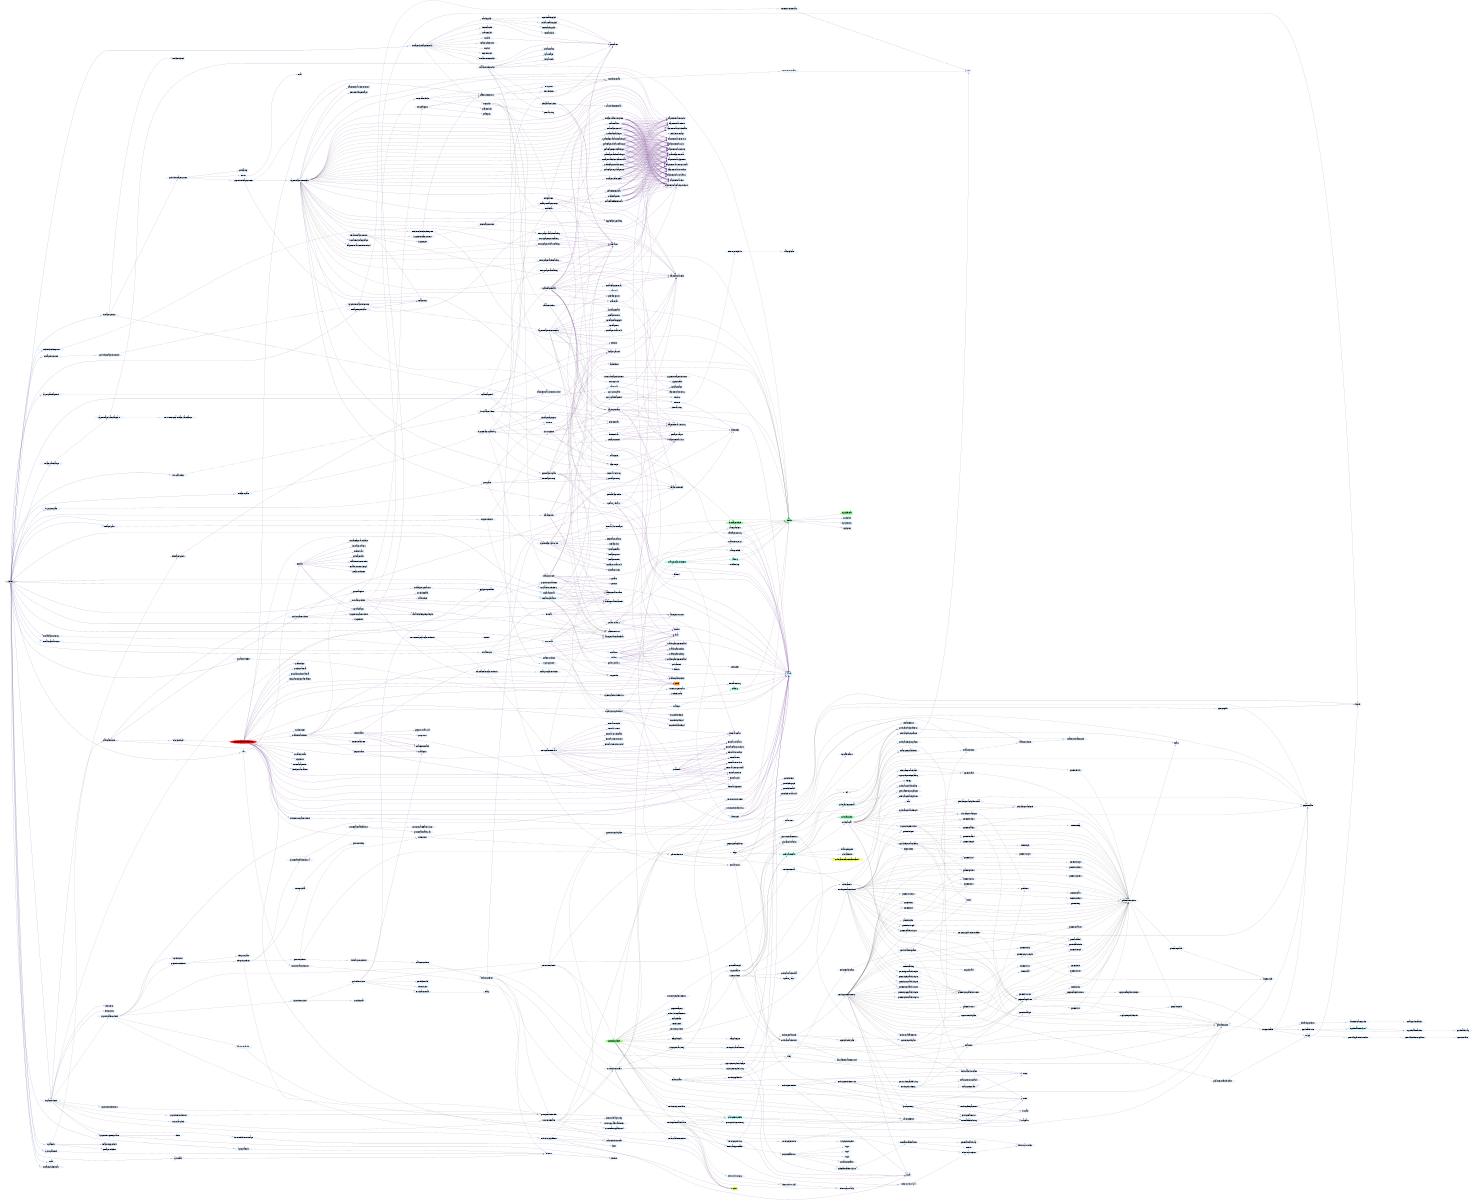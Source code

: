 digraph "Call graph of 'gamemodes/main.amx'" {
  size="10,8"; ratio=fill; rankdir=LR
  node [style=filled];
  "Server" -> "main" [color="#4B4E99"];
  "Server" -> "OnLoadOrganization" [color="#4B4E99"];
  "Server" -> "OnLoadDropInv" [color="#4B4E99"];
  "Server" -> "Doors_Load" [color="#4B4E99"];
  "Server" -> "Biz_Load" [color="#4B4E99"];
  "Server" -> "@yT_Death" [color="#4B4E99"];
  "Server" -> "OnLoadOrgVehicle" [color="#4B4E99"];
  "Server" -> "OnLoadOrganizationGun" [color="#4B4E99"];
  "Server" -> "UpdateOdo" [color="#4B4E99"];
  "Server" -> "@yT_UpdateOdo" [color="#4B4E99"];
  "Server" -> "Death" [color="#4B4E99"];
  "Server" -> "OnPlayerConnect" [color="#4B4E99"];
  "Server" -> "OnAccountCheck" [color="#4B4E99"];
  "Server" -> "OnCharacterSelectNews" [color="#4B4E99"];
  "Server" -> "ShowCharSelect_" [color="#4B4E99"];
  "Server" -> "OnPlayerClickTextDraw" [color="#4B4E99"];
  "Server" -> "OnCharacterLoad" [color="#4B4E99"];
  "Server" -> "OnPlayerSpawn" [color="#4B4E99"];
  "Server" -> "OnClientCheckResponse" [color="#4B4E99"];
  "Server" -> "OnPlayerRequestClass" [color="#4B4E99"];
  "Server" -> "OnPlayerStateChange" [color="#4B4E99"];
  "Server" -> "OnPlayerUpdate" [color="#4B4E99"];
  "Server" -> "@_yTCoreUpdate" [color="#4B4E99"];
  "Server" -> "OnPlayerClickPlayerTextDraw" [color="#4B4E99"];
  "Server" -> "@_yTUpdatePlayerHud" [color="#4B4E99"];
  "Server" -> "character_List" [color="#4B4E99"];
  "Server" -> "OnLoadPlayerInventory" [color="#4B4E99"];
  "Server" -> "XoaTextDraw" [color="#4B4E99"];
  "Server" -> "OnPlayerDisconnect" [color="#4B4E99"];
  "Server" -> "@yT_UpdateFuel" [color="#4B4E99"];
  "Server" -> "OnGameModeExit" [color="#4B4E99"];
  "Server" -> "OnGameModeInit" [color="#4B4E99"];
  "FIXES_OnClientCheckResponse" -> "CallRemoteFunction" [color="#7C4B99"];
  "FIXES_OnClientCheckResponse" -> "KillTimer" [color="#7C4B99"];
  "ScriptInit_OnPlayerConnect" -> "Iter_Add_InternalC" [color="#777777"];
  "ScriptInit_OnPlayerConnect" -> "IsPlayerNPC" [color="#7C4B99"];
  "ScriptInit_OnPlayerConnect" -> "_@yHOnPlayerConnect@02" [color="#777777"];
  "ScriptInit_OnPlayerDisconnect" -> "IsPlayerNPC" [color="#7C4B99"];
  "ScriptInit_OnPlayerDisconnect" -> "_@yHOnPlayerDisconnect@02" [color="#777777"];
  "ScriptInit_OnPlayerDisconnect" -> "Iter_Remove_InternalC" [color="#777777"];
  "ScriptInit_OnYSIInit" -> "y_rconfix_Load" [color="#777777"];
  "ScriptInit_OnYSIInit" -> "Android_OnYSIInit" [color="#777777"];
  "_@Hy" -> "Hooks_ExtractName" [color="#777777"];
  "_@Hy" -> "strcmp" [color="#7C4B99"];
  "operator*(Float:,_:)" -> "TextDrawCreate" [color="#7C4B99"];
  "operator*(Float:,_:)" -> "float" [color="#7C4B99"];
  "operator*(Float:,_:)" -> "floatadd" [color="#7C4B99"];
  "operator*(Float:,_:)" -> "operator*(Float:,_:)" [color="#777777"];
  "operator*(Float:,_:)" -> "floatmul" [color="#7C4B99"];
  "operator*(Float:,_:)" -> "PlayerTextDrawTextSize" [color="#7C4B99"];
  "operator+(Float:,_:)" -> "float" [color="#7C4B99"];
  "operator+(Float:,_:)" -> "floatadd" [color="#7C4B99"];
  "operator+(Float:,_:)" -> "CreatePlayerTextDraw" [color="#7C4B99"];
  "operator-(Float:,_:)" -> "CreateDynamicObject" [color="#7C4B99"];
  "operator-(Float:,_:)" -> "float" [color="#7C4B99"];
  "operator-(Float:,_:)" -> "floatsub" [color="#7C4B99"];
  "operator-(Float:,_:)" -> "CreateDynamic3DTextLabel" [color="#7C4B99"];
  "cache_num_rows" -> "format" [color="#7C4B99"];
  "cache_num_rows" -> "cache_get_row_count" [color="#7C4B99"];
  "main" -> "PP_main" [color="#777777"];
  "main" -> "ScriptInit_MainInitFuncs_" [color="#777777"];
  "Server_IsWindowsHost" -> "format" [color="#7C4B99"];
  "ScriptInit_GetStartTime" -> "getdate" [color="#7C4B99"];
  "ScriptInit_GetStartTime" -> "gettime" [color="#7C4B99"];
  "Server_CrashDetectExists" -> "print" [color="#7C4B99"];
  "Server_PrintIntroPart" -> "printf" [color="#7C4B99"];
  "Server_PrintIntroPart" -> "Server_CrashDetectExists" [color="#777777"];
  "Server_PrintIntroPart" -> "print" [color="#7C4B99"];
  "Server_PrintIntroPart" -> "Script_GetCompilerString" [color="#777777"];
  "Server_PrintIntroPart" -> "Script_GetIncludesString" [color="#777777"];
  "Server_PrintIntroPart" -> "Script_GetStartString" [color="#777777"];
  "Server_PrintIntroPart" -> "Script_GetCompilerCodepage" [color="#777777"];
  "Server_PrintIntroPart" -> "Server_GetJITString" [color="#777777"];
  "Server_FinishIntroPart" -> "print" [color="#7C4B99"];
  "Server_FinishIntroMessage" -> "print" [color="#7C4B99"];
  "ScriptInit_CallOnCodeInit" -> "Server_PrintIntroPart" [color="#777777"];
  "ScriptInit_CallOnCodeInit" -> "Server_FinishIntroPart" [color="#777777"];
  "ScriptInit_CallOnCodeInit" -> "GetTickCount" [color="#7C4B99"];
  "ScriptInit_CallOnCodeInit" -> "RandomFloatMax" [color="#777777"];
  "ScriptInit_CallOnCodeInit" -> "ScriptInit_OnCodeInit" [color="#777777"];
  "ScriptInit_CallOnCodeInit" -> "format" [color="#7C4B99"];
  "ScriptInit_CallOnCodeInit" -> "ScriptInit_OnYSIInit" [color="#777777"];
  "ScriptInit_PurgeTemporaries" -> "fexist" [color="#7C4B99"];
  "ScriptInit_PurgeTemporaries" -> "SetTimer" [color="#7C4B99"];
  "OnGameModeInit" -> "ResolveYSIScriptfileDirs" [color="#777777"];
  "OnGameModeInit" -> "ScriptInit_CallOnCodeInit" [color="#777777"];
  "OnGameModeInit" -> "ScriptInit_PurgeTemporaries" [color="#777777"];
  "OnGameModeInit" -> "setproperty" [color="#7C4B99"];
  "OnGameModeInit" -> "existproperty" [color="#7C4B99"];
  "OnGameModeInit" -> "CallLocalFunction" [color="#7C4B99"];
  "OnGameModeInit" -> "ScriptInit_PostInitFuncs_" [color="#777777"];
  "OnGameModeInit" -> "YVers_StartCheck" [color="#777777"];
  "OnGameModeInit" -> "ScriptInit_PreInitFuncs_" [color="#777777"];
  "OnGameModeInit" -> "Server_FinishIntroMessage" [color="#777777"];
  "OnGameModeInit" -> "ScriptInit_GetStartTime" [color="#777777"];
  "OnGameModeExit" -> "_@yHOnGameModeExit@02" [color="#777777"];
  "unknown@000030ec" -> "unknown@00000bec" [color="#777777"];
  "Server_GetJITVersion" -> "Server_JITExists" [color="#777777"];
  "Server_GetJITVersion" -> "Script_JITComplete" [color="#777777"];
  "Server_GetJITString" -> "strcat" [color="#7C4B99"];
  "Server_GetJITString" -> "format" [color="#7C4B99"];
  "Server_GetJITString" -> "Server_GetJITVersion" [color="#777777"];
  "Script_GetCompilerString" -> "strcat" [color="#7C4B99"];
  "Script_GetCompilerString" -> "format" [color="#7C4B99"];
  "Script_GetCompilerCodepage" -> "strcat" [color="#7C4B99"];
  "Script_GetCompilerCodepage" -> "format" [color="#7C4B99"];
  "Script_GetIncludesString" -> "format" [color="#7C4B99"];
  "Script_GetStartString" -> "format" [color="#7C4B99"];
  "Script_GetStartString" -> "Server_GetStartDateTime" [color="#777777"];
  "YVers_PrintHeader" -> "Server_PrintIntroPart" [color="#777777"];
  "YVers_PrintHeader" -> "Server_FinishIntroPart" [color="#777777"];
  "YVers_PrintHeader" -> "format" [color="#7C4B99"];
  "YVers_PrintHeader" -> "GetConsoleVarAsString" [color="#7C4B99"];
  "YVers_PrintHeader" -> "Server_IsWindowsHost" [color="#777777"];
  "YVers_PrintHeader" -> "Server_UpgradeCrashDetect" [color="#777777"];
  "YVers_PrintHeader" -> "Server_HasLongCallControl" [color="#777777"];
  "YVers_StartCheck" -> "YVers_PrintHeader" [color="#777777"];
  "unknown@00004344" -> "unknown@000030ec" [color="#777777"];
  "ScriptInit_OnCodeInit" -> "Debug_SetState" [color="#777777"];
  "ScriptInit_OnCodeInit" -> "Debug_OnCodeInit" [color="#777777"];
  "AMX_HeaderTablePartition" -> "AMX_CompareHeaderStrings" [color="#777777"];
  "AMX_HeaderTablePartition" -> "AMX_HeaderTableSwap" [color="#777777"];
  "AMX_HeaderTableQuickSort" -> "AMX_HeaderTablePartition" [color="#777777"];
  "AMX_HeaderTableQuickSort" -> "AMX_HeaderTableQuickSort" [color="#777777"];
  "Debug_OnCodeInit" -> "ResetStaticAmxHeader" [color="#777777"];
  "Debug_OnCodeInit" -> "AMX_HeaderTableQuickSort" [color="#777777"];
  "Debug_OnCodeInit" -> "AMX_GetGlobal" [color="#777777"];
  "Debug_OnCodeInit" -> "AMX_OnCodeInit" [color="#777777"];
  "AMX_GetGlobal" -> "AMX_DoNothing" [color="#777777"];
  "AMX_GetEntry" -> "swapchars" [color="#7C4B99"];
  "AMX_GetEntry" -> "AMX_GetBaseCount" [color="#777777"];
  "AMX_GetEntry" -> "AMX_ReadPackedString" [color="#777777"];
  "AMX_GetEntry" -> "strcmp" [color="#7C4B99"];
  "AMX_GetEntryPrefix" -> "swapchars" [color="#7C4B99"];
  "AMX_GetEntryPrefix" -> "AMX_GetBaseCount" [color="#777777"];
  "AMX_GetPointerPrefix" -> "AMX_GetEntryPrefix" [color="#777777"];
  "AMX_GetLengthFromEntry" -> "AMX_ReadLength" [color="#777777"];
  "AMX_GetStringFromEntry" -> "AMX_ReadPackedString" [color="#777777"];
  "AMX_ReadPackedString" -> "swapchars" [color="#7C4B99"];
  "AMX_ReadPackedString" -> "strunpack" [color="#7C4B99"];
  "OnClientCheckResponse" -> "FIXES_OnClientCheckResponse" [color="#777777"];
  "OnPlayerDisconnect" -> "Android_OnPlayerDisconnect" [color="#777777"];
  "OnPlayerConnect" -> "SetTimerEx" [color="#7C4B99"];
  "OnPlayerConnect" -> "SendClientCheck" [color="#7C4B99"];
  "OnPlayerConnect" -> "Android_OnPlayerConnect" [color="#777777"];
  "ResolveYSIScriptfileDirs" -> "Server_PrintIntroPart" [color="#777777"];
  "ResolveYSIScriptfileDirs" -> "fopen" [color="#7C4B99"];
  "ResolveYSIScriptfileDirs" -> "strcat" [color="#7C4B99"];
  "ResolveYSIScriptfileDirs" -> "Server_FinishIntroPart" [color="#777777"];
  "Android_OnPlayerConnect" -> "GetPlayerIp" [color="#7C4B99"];
  "Android_OnPlayerConnect" -> "IPToInt" [color="#777777"];
  "Android_OnPlayerConnect" -> "ScriptInit_OnPlayerConnect" [color="#777777"];
  "Android_OnPlayerDisconnect" -> "ScriptInit_OnPlayerDisconnect" [color="#777777"];
  "IPToInt" -> "strval" [color="#7C4B99"];
  "RandomFloatMax" -> "AMX_GetPointerPrefix" [color="#777777"];
  "ScriptInit_MainInitFuncs_" -> "AMX_GetPointerPrefix" [color="#777777"];
  "ScriptInit_PreInitFuncs_" -> "AMX_GetPointerPrefix" [color="#777777"];
  "ScriptInit_PostInitFuncs_" -> "AMX_GetPointerPrefix" [color="#777777"];
  "ref" -> "ref" [color="#777777"];
  "ref" -> "CodeScanMatcherPattern_" [color="#777777"];
  "AmxHeaderTablePartition" -> "NtPivot" [color="#777777"];
  "AmxHeaderTablePartition" -> "AmxHeaderTableSwap" [color="#777777"];
  "AmxHeaderTableQuickSort" -> "AmxHeaderTableQuickSort" [color="#777777"];
  "AmxHeaderTableQuickSort" -> "AmxHeaderTablePartition" [color="#777777"];
  "GetAmxHeaderNow" -> "copy_4" [color="#777777"];
  "GetAmxHeaderNow" -> "copy_2" [color="#777777"];
  "GetAmxHeaderNow" -> "GetRawAmxHeader" [color="#777777"];
  "GetAmxHeaderNow" -> "copy_1" [color="#777777"];
  "GetAmxHeaderNow" -> "AmxHeaderTableQuickSort" [color="#777777"];
  "ResetStaticAmxHeader" -> "GetAmxHeaderNow" [color="#777777"];
  "GetPublicIndexFromAddress" -> "GetNumPublics" [color="#777777"];
  "GetPublicAddressFromIndex" -> "GetPublicIndexFromAddress" [color="#777777"];
  "O@A@" -> "funcidx" [color="#7C4B99"];
  "O@A@" -> "GetPublicAddressFromIndex" [color="#777777"];
  "GetAmxBaseAddressNow" -> "GetAmxBaseAddress_helper" [color="#777777"];
  "GetAmxBaseAddress" -> "RelocateOpcode" [color="#777777"];
  "GetAmxBaseAddress" -> "GetAmxBaseAddressNow" [color="#777777"];
  "GetAmxBaseAddress" -> "AsmEmitJump" [color="#777777"];
  "GetAmxBaseAddress" -> "AsmEmitInstruction" [color="#777777"];
  "HaveToRelocateOpcodes" -> "ReadOpcodeNearThis" [color="#777777"];
  "RelocateOpcodeNow" -> "HaveToRelocateOpcodes" [color="#777777"];
  "OpcodeTablePartition" -> "OpcodeTableSwap" [color="#777777"];
  "OpcodeTableQuickSort" -> "OpcodeTablePartition" [color="#777777"];
  "OpcodeTableQuickSort" -> "OpcodeTableQuickSort" [color="#777777"];
  "OpcodeTableWrite" -> "OpcodeTablePartition" [color="#777777"];
  "OpcodeTableWrite" -> "OpcodeTableQuickSort" [color="#777777"];
  "InitOpcodeTable" -> "GetAmxBaseAddress" [color="#777777"];
  "InitOpcodeTable" -> "GetAmxHeader" [color="#777777"];
  "InitOpcodeTable" -> "O@A@" [color="#777777"];
  "InitOpcodeTable" -> "RelocateOpcodeNow" [color="#777777"];
  "InitOpcodeTable" -> "OpcodeTableWrite" [color="#777777"];
  "RelocateOpcode" -> "RelocateOpcode" [color="#777777"];
  "RelocateOpcode" -> "InitOpcodeTable" [color="#777777"];
  "RelocateOpcode" -> "AsmEmitCell" [color="#777777"];
  "IsOpcodeRelocationRequired" -> "RelocateOpcode" [color="#777777"];
  "GetCallerFrame" -> "GetFrameReturn" [color="#777777"];
  "GetCurrentFrameReturn" -> "GetCallerFrame" [color="#777777"];
  "GetCurrentFrameReturn" -> "DisasmInit" [color="#777777"];
  "DisasmInit" -> "RelocateOpcode" [color="#777777"];
  "DisasmInit" -> "GetAmxBaseAddress" [color="#777777"];
  "DisasmInit" -> "GetAmxHeader" [color="#777777"];
  "DisasmDecodeInsn" -> "UnsafeUnrelocateOpcode" [color="#777777"];
  "DisasmNext" -> "DisasmDecodeInsn" [color="#777777"];
  "DisasmNextInsn" -> "DisasmDecodeInsn" [color="#777777"];
  "DisasmGetOperand" -> "DisasmGetOperand" [color="#777777"];
  "O@A_" -> "GetCurrentFrameReturn" [color="#777777"];
  "O@A_" -> "DisasmNext" [color="#777777"];
  "O@A_" -> "DisasmGetOperandReloc" [color="#777777"];
  "O@A_" -> "CodeScanMatcherInit_" [color="#777777"];
  "O@A_" -> "CodeScanRunFast" [color="#777777"];
  "O@A_" -> "CodeScanMatcherPattern_" [color="#777777"];
  "AsmEmitLabelStringize" -> "AsmFindLabelIndex" [color="#777777"];
  "AsmEmitLabelStringize" -> "AsmHashLabel" [color="#777777"];
  "AsmEmitLabelStringize" -> "AsmGetJumpAddressFromOffset" [color="#777777"];
  "AsmEmitJumpStringize" -> "AsmEmitCell" [color="#777777"];
  "AsmEmitJumpStringize" -> "AsmFindLabelIndex" [color="#777777"];
  "AsmEmitJumpStringize" -> "AsmHashLabel" [color="#777777"];
  "AsmEmitOpcode" -> "RelocateOpcode" [color="#777777"];
  "AsmEmitOperand" -> "AsmEmitCell" [color="#777777"];
  "AsmEmitInstruction" -> "getarg" [color="#7C4B99"];
  "AsmEmitInstruction" -> "AsmEmitOperand" [color="#777777"];
  "AsmEmitInstruction" -> "AsmEmitOpcode" [color="#777777"];
  "AsmGetJumpAddressFromOffset" -> "GetAmxBaseAddress" [color="#777777"];
  "AsmGetJumpAddressFromOffset" -> "GetAmxHeader" [color="#777777"];
  "AsmEmitJumpLabelInstruction" -> "AsmEmitOpcode" [color="#777777"];
  "AsmEmitJumpLabelInstruction" -> "AsmEmitJumpStringize" [color="#777777"];
  "AsmSetErrorHandlerName" -> "O@A@" [color="#777777"];
  "AsmEmitPadding" -> "RelocateOpcode" [color="#777777"];
  "AsmEmitPadding" -> "IsOpcodeValid" [color="#777777"];
  "AsmEmitAdd" -> "AsmEmitInstruction" [color="#777777"];
  "AsmEmitAddC" -> "AsmEmitInstruction" [color="#777777"];
  "AsmEmitAddrPri" -> "AsmEmitInstruction" [color="#777777"];
  "AsmEmitAnd" -> "AsmEmitInstruction" [color="#777777"];
  "AsmEmitCall" -> "AsmEmitInstruction" [color="#777777"];
  "AsmEmitCallAbs" -> "GetAmxBaseAddress" [color="#777777"];
  "AsmEmitCallAbs" -> "GetAmxHeader" [color="#777777"];
  "AsmEmitConstPri" -> "AsmEmitInstruction" [color="#777777"];
  "AsmEmitHeap" -> "AsmEmitInstruction" [color="#777777"];
  "AsmEmitInvert" -> "AsmEmitInstruction" [color="#777777"];
  "AsmEmitJump" -> "AsmEmitInstruction" [color="#777777"];
  "AsmEmitJgrtrLabelStringize" -> "AsmEmitJumpLabelInstruction" [color="#777777"];
  "AsmEmitJsgeqLabelStringize" -> "AsmEmitJumpLabelInstruction" [color="#777777"];
  "AsmEmitJsleqLabelStringize" -> "AsmEmitJumpLabelInstruction" [color="#777777"];
  "AsmEmitJslessLabelStringize" -> "AsmEmitJumpLabelInstruction" [color="#777777"];
  "AsmEmitJumpLabelStringize" -> "AsmEmitJumpLabelInstruction" [color="#777777"];
  "AsmEmitJzerLabelStringize" -> "AsmEmitJumpLabelInstruction" [color="#777777"];
  "AsmEmitLctrl" -> "AsmEmitInstruction" [color="#777777"];
  "AsmEmitLoadPri" -> "AsmEmitInstruction" [color="#777777"];
  "AsmEmitLoadI" -> "AsmEmitInstruction" [color="#777777"];
  "AsmEmitLoadSAlt" -> "AsmEmitInstruction" [color="#777777"];
  "AsmEmitLoadSPri" -> "AsmEmitInstruction" [color="#777777"];
  "AsmEmitLrefSPri" -> "AsmEmitInstruction" [color="#777777"];
  "AsmEmitMoveAlt" -> "AsmEmitInstruction" [color="#777777"];
  "AsmEmitMovePri" -> "AsmEmitInstruction" [color="#777777"];
  "AsmEmitMovs" -> "AsmEmitInstruction" [color="#777777"];
  "AsmEmitNeg" -> "AsmEmitInstruction" [color="#777777"];
  "AsmEmitPopAlt" -> "AsmEmitInstruction" [color="#777777"];
  "AsmEmitPopPri" -> "AsmEmitInstruction" [color="#777777"];
  "AsmEmitProc" -> "AsmEmitInstruction" [color="#777777"];
  "AsmEmitPushC" -> "AsmEmitInstruction" [color="#777777"];
  "AsmEmitPushPri" -> "AsmEmitInstruction" [color="#777777"];
  "AsmEmitPush" -> "AsmEmitInstruction" [color="#777777"];
  "AsmEmitPushS" -> "AsmEmitInstruction" [color="#777777"];
  "AsmEmitRetn" -> "AsmEmitInstruction" [color="#777777"];
  "AsmEmitSctrl" -> "AsmEmitInstruction" [color="#777777"];
  "AsmEmitShrCAlt" -> "AsmEmitInstruction" [color="#777777"];
  "AsmEmitSrefSPri" -> "AsmEmitInstruction" [color="#777777"];
  "AsmEmitStack" -> "AsmEmitInstruction" [color="#777777"];
  "AsmEmitStorAlt" -> "AsmEmitInstruction" [color="#777777"];
  "AsmEmitStorPri" -> "AsmEmitInstruction" [color="#777777"];
  "AsmEmitStorSPri" -> "AsmEmitInstruction" [color="#777777"];
  "AsmEmitSub" -> "AsmEmitInstruction" [color="#777777"];
  "AsmEmitXchg" -> "AsmEmitInstruction" [color="#777777"];
  "AsmEmitZeroAlt" -> "AsmEmitInstruction" [color="#777777"];
  "CodeScanAddJumpTarget" -> "min" [color="#7C4B99"];
  "CodeScanAddMatcher" -> "ref" [color="#777777"];
  "CodeScanMatcherInit_" -> "RelocateOpcode" [color="#777777"];
  "CodeScanMatcherInit_" -> "IsOpcodeRelocationRequired" [color="#777777"];
  "CodeScanMatcherPattern_" -> "getarg" [color="#7C4B99"];
  "CodeScanCheck" -> "DisasmGetOperandReloc" [color="#777777"];
  "CodeScanCheck" -> "memcpy" [color="#7C4B99"];
  "CodeScanStepInternal" -> "CodeScanResetJumpTargets" [color="#777777"];
  "CodeScanStepInternal" -> "UnsafeUnrelocateOpcode" [color="#777777"];
  "CodeScanStepInternal" -> "CodeScanCheckJumpTarget" [color="#777777"];
  "CodeScanStepInternal" -> "CodeScanAddJumpTarget" [color="#777777"];
  "CodeScanCall" -> "GetAmxBaseAddress" [color="#777777"];
  "CodeScanCall" -> "GetAmxHeader" [color="#777777"];
  "CodeScanCall" -> "CodeScanGetMatchHole" [color="#777777"];
  "CodeScanCall" -> "CodeScanGetMatchAsm" [color="#777777"];
  "CodeScanCall" -> "CodeScanGetMatchLength" [color="#777777"];
  "CodeScanCall" -> "CodeScanGetMatchAddress" [color="#777777"];
  "CodeScanCall" -> "CodeScanGetMatchStack" [color="#777777"];
  "CodeScanCall" -> "AsmEmitStack" [color="#777777"];
  "CodeScanCall" -> "max" [color="#7C4B99"];
  "CodeScanCall" -> "CodeScanGetMatchDisasm" [color="#777777"];
  "CodeScanCall" -> "DisasmNextInsn" [color="#777777"];
  "CodeScanCall" -> "AsmEmitRetn" [color="#777777"];
  "CodeScanCall" -> "YVA2_CodeGenPushSite" [color="#777777"];
  "CodeScanCall" -> "AsmEmitPushS" [color="#777777"];
  "CodeScanCall" -> "YVA2_CodeGenShiftCode" [color="#777777"];
  "CodeScanCall" -> "YVA2_CodeGenMainCleanup" [color="#777777"];
  "CodeScanCall" -> "YVA2_CodeGenDeepCleanup" [color="#777777"];
  "CodeScanCall" -> "AsmEmitPopPri" [color="#777777"];
  "CodeScanRunFast" -> "DisasmGetOpcode" [color="#777777"];
  "CodeScanRunFast" -> "CodeScanReset" [color="#777777"];
  "CodeScanRunFast" -> "CodeScanCheck" [color="#777777"];
  "CodeScanRunFast" -> "CodeScanStepInternal" [color="#777777"];
  "CodeScanRunFast" -> "CodeScanRunFastPrescanLocated" [color="#777777"];
  "CodeScanRunFast" -> "CodeScanCall" [color="#777777"];
  "CodeScanInit" -> "RelocateOpcode" [color="#777777"];
  "CodeScanInit" -> "GetAmxBaseAddress" [color="#777777"];
  "CodeScanInit" -> "GetAmxHeader" [color="#777777"];
  "CodeScanInit" -> "CodeScanResetJumpTargets" [color="#777777"];
  "CodeScanGetMatchAsm" -> "AsmInitPtr" [color="#777777"];
  "CodeScanGetMatchAddressData" -> "CodeScanGetMatchHole" [color="#777777"];
  "CodeScanGetMatchLength" -> "CodeScanGetMatchHole" [color="#777777"];
  "CodeScanGetMatchLength" -> "CodeScanGetMatchAsm" [color="#777777"];
  "CodeScanGetMatchLength" -> "CodeScanGetMatchAddressData" [color="#777777"];
  "CodeScanGetMatchStack" -> "AsmEmitStack" [color="#777777"];
  "CodeScanGetMatchHole" -> "AsmEmitInstruction" [color="#777777"];
  "AddressofResolve" -> "CodeScanInit" [color="#777777"];
  "AddressofResolve" -> "GetAmxJITBaseAddress" [color="#777777"];
  "AddressofResolve" -> "O@A_" [color="#777777"];
  "AddressofResolve" -> "ref" [color="#777777"];
  "AddressofResolve" -> "CodeScanAddMatcher" [color="#777777"];
  "HeapAllocCells" -> "HeapAllocBytes" [color="#777777"];
  "Indirect_Init" -> "GetAmxHeader" [color="#777777"];
  "Indirect_Init" -> "AddressofResolve" [color="#777777"];
  "AMX_OnCodeInit" -> "AddressofResolve" [color="#777777"];
  "AMX_OnCodeInit" -> "Indirect_Init" [color="#777777"];
  "AMX_OnCodeInit" -> "ThirdParty_OnCodeInit" [color="#777777"];
  "unknown@0001a198" -> "unknown@00004344" [color="#777777"];
  "ThirdParty_OnCodeInit" -> "Malloc_OnCodeInit" [color="#777777"];
  "Iter_Add_InternalC" -> "Iter_Prev_InternalD" [color="#777777"];
  "Iter_Remove_InternalC" -> "min" [color="#7C4B99"];
  "Iter_Clear_InternalC" -> "setarg" [color="#7C4B99"];
  "Iter_Init_Internal" -> "memcpy" [color="#7C4B99"];
  "Iter_Prev_InternalD" -> "min" [color="#7C4B99"];
  "Malloc_OnCodeInit" -> "Yield_OnCodeInit" [color="#777777"];
  "unknown@0001c4c4" -> "unknown@0001a198" [color="#777777"];
  "Android_OnYSIInit" -> "IsValidActor" [color="#7C4B99"];
  "Android_OnYSIInit" -> "GetVehicleModel" [color="#7C4B99"];
  "Android_OnYSIInit" -> "Iter_Clear_InternalC" [color="#777777"];
  "Android_OnYSIInit" -> "Iter_Init_Internal" [color="#777777"];
  "Android_OnYSIInit" -> "IsPlayerConnected" [color="#7C4B99"];
  "Android_OnYSIInit" -> "Iter_OnYSIInit" [color="#777777"];
  "Iter_ActorDo" -> "Iter_Add_InternalC" [color="#777777"];
  "Iter_CreateActor" -> "CallRemoteFunction" [color="#7C4B99"];
  "Iter_CreateActor" -> "CreateActor" [color="#7C4B99"];
  "Iter_CreateActor" -> "Iter_Add_InternalC" [color="#777777"];
  "Iter_VehicleDo" -> "Iter_Add_InternalC" [color="#777777"];
  "Iter_CreateVehicle" -> "CallRemoteFunction" [color="#7C4B99"];
  "Iter_CreateVehicle" -> "Iter_Add_InternalC" [color="#777777"];
  "Iter_CreateVehicle" -> "CreateVehicle" [color="#7C4B99"];
  "OnPlayerStateChange" -> "_@yHOnPlayerStateChange@01" [color="#777777"];
  "Yield_OnCodeInit" -> "AMX_GetPointerPrefix" [color="#777777"];
  "Yield_OnCodeInit" -> "AMX_GetEntryPrefix" [color="#777777"];
  "Yield_OnCodeInit" -> "_Timer_I" [color="#777777"];
  "Yield_OnCodeInit" -> "SetTimerEx" [color="#7C4B99"];
  "Yield_OnCodeInit" -> "AMX_GetStringFromEntry" [color="#777777"];
  "Yield_OnCodeInit" -> "Timers_OnCodeInit" [color="#777777"];
  "_Timer_I" -> "SetTimer" [color="#7C4B99"];
  "Timer_GetSingleSlot" -> "Malloc_Allocate" [color="#777777"];
  "_Timer_B" -> "SetTimerEx" [color="#7C4B99"];
  "_Timer_B" -> "Timer_GetSingleSlot" [color="#777777"];
  "_Timer_F" -> "KillTimer" [color="#7C4B99"];
  "_Timer_F" -> "Malloc_Free" [color="#777777"];
  "unknown@00020828" -> "unknown@0001c4c4" [color="#777777"];
  "OnScriptInit@E" -> "_@yHOnGameModeInit@02" [color="#777777"];
  "OnPlayerSpawn" -> "_@yHOnPlayerSpawn@0H" [color="#777777"];
  "OnPlayerUpdate" -> "_@yHOnPlayerUpdate@06" [color="#777777"];
  "SSA_Mysql_Intit" -> "_@yHSSA_Mysql_Intit@04" [color="#777777"];
  "CGen_GetAddr" -> "funcidx" [color="#7C4B99"];
  "CGen_SetupCodeSpace" -> "CGen_GetAddr" [color="#777777"];
  "Timers_OnCodeInit" -> "DisasmInit" [color="#777777"];
  "Timers_OnCodeInit" -> "CGen_SetupCodeSpace" [color="#777777"];
  "Timers_OnCodeInit" -> "CGen_OnCodeInit" [color="#777777"];
  "Timers_OnCodeInit" -> "DisasmNextInsn" [color="#777777"];
  "CGen_UseCodeSpace" -> "AsmInitPtr" [color="#777777"];
  "CGen_UseCodeSpace" -> "AsmSetErrorHandlerName" [color="#777777"];
  "CGen_GetCodeSpace" -> "AsmEmitStorPri" [color="#777777"];
  "Hooks_MakeLongName" -> "strfind" [color="#7C4B99"];
  "Hooks_MakeLongName" -> "Hooks_MakeShortName" [color="#777777"];
  "Hooks_MakeShortName" -> "strlen" [color="#7C4B99"];
  "Hooks_MakeShortName" -> "strcmp" [color="#7C4B99"];
  "Hooks_GetPreloadLibraries" -> "AMX_GetEntryPrefix" [color="#777777"];
  "Hooks_GetPreloadLibraries" -> "AMX_GetStringFromEntry" [color="#777777"];
  "Hooks_GetPreloadLibraries" -> "strlen" [color="#7C4B99"];
  "Hooks_GetPreloadLibraries" -> "unknown@00000bec" [color="#777777"];
  "Hooks_GetPreloadLibraries" -> "unknown@00020828" [color="#777777"];
  "Hooks_GetPreloadLibraries" -> "unknown@000030ec" [color="#777777"];
  "Hooks_GetPreloadLibraries" -> "unknown@0001a198" [color="#777777"];
  "Hooks_GetPreloadLibraries" -> "unknown@0001c4c4" [color="#777777"];
  "Hooks_GetPreloadLibraries" -> "unknown@00004344" [color="#777777"];
  "Hooks_GetPreHooks" -> "strcat" [color="#7C4B99"];
  "Hooks_GetPreHooks" -> "Hooks_MakeShortName" [color="#777777"];
  "Hooks_GetPreHooks" -> "AMX_GetEntry" [color="#777777"];
  "Hooks_GetPreHooks" -> "Hooks_GetPointerRewrite" [color="#777777"];
  "Hooks_GetPointerRewrite" -> "RelocateOpcode" [color="#777777"];
  "Hooks_GetPointerRewrite" -> "strlen" [color="#7C4B99"];
  "Hooks_GetPointerRewrite" -> "AMX_WriteUnpackedString" [color="#777777"];
  "Hooks_GetPointerRewrite" -> "Hooks_GetStubEntry" [color="#777777"];
  "Hooks_GetStubEntry" -> "DisasmInit" [color="#777777"];
  "Hooks_GetStubEntry" -> "DisasmGetNumOperands" [color="#777777"];
  "Hooks_GetStubEntry" -> "DisasmGetOperand" [color="#777777"];
  "Hooks_GetStubEntry" -> "DisasmNextInsn" [color="#777777"];
  "Hooks_ExtractName" -> "Hooks_MakeLongName" [color="#777777"];
  "Hooks_GetAllHooks" -> "_@Hy" [color="#777777"];
  "Hooks_Collate" -> "AMX_ReadPackedString" [color="#777777"];
  "Hooks_Collate" -> "strcmp" [color="#7C4B99"];
  "Hooks_Collate" -> "Hooks_GetPreHooks" [color="#777777"];
  "Hooks_Collate" -> "Hooks_GetAllHooks" [color="#777777"];
  "Hooks_Collate" -> "Hooks_GenerateCode" [color="#777777"];
  "Hooks_GenerateCode" -> "Hooks_GetDefaultReturn" [color="#777777"];
  "Hooks_GenerateCode" -> "CGen_GetCodeSpace" [color="#777777"];
  "Hooks_GenerateCode" -> "CGen_AddCodeSpace" [color="#777777"];
  "Hooks_GetDefaultReturn" -> "strcat" [color="#7C4B99"];
  "Hooks_GetDefaultReturn" -> "Server_JITExists" [color="#777777"];
  "Hooks_GetDefaultReturn" -> "Hooks_MakeShortName" [color="#777777"];
  "Hooks_GetDefaultReturn" -> "AsmEmitMoveAlt" [color="#777777"];
  "Hooks_GetDefaultReturn" -> "AMX_GetEntry" [color="#777777"];
  "Hooks_GetDefaultReturn" -> "CGen_UseCodeSpace" [color="#777777"];
  "Hooks_GetDefaultReturn" -> "AsmEmitPush" [color="#777777"];
  "Hooks_GetDefaultReturn" -> "AsmEmitPushC" [color="#777777"];
  "Hooks_GetDefaultReturn" -> "AsmEmitProc" [color="#777777"];
  "Hooks_GetDefaultReturn" -> "AsmEmitStorPri" [color="#777777"];
  "Hooks_GetDefaultReturn" -> "AsmEmitAddrPri" [color="#777777"];
  "Hooks_GetDefaultReturn" -> "AsmEmitLoadSPri" [color="#777777"];
  "Hooks_GetDefaultReturn" -> "AsmEmitJzerLabelStringize" [color="#777777"];
  "Hooks_GetDefaultReturn" -> "AsmEmitJsgeqLabelStringize" [color="#777777"];
  "Hooks_GetDefaultReturn" -> "AsmEmitSub" [color="#777777"];
  "Hooks_GetDefaultReturn" -> "AsmEmitSctrl" [color="#777777"];
  "Hooks_GetDefaultReturn" -> "AsmEmitXchg" [color="#777777"];
  "Hooks_GetDefaultReturn" -> "AsmEmitLctrl" [color="#777777"];
  "Hooks_GetDefaultReturn" -> "CGen_GetCodeSpace" [color="#777777"];
  "Hooks_GetDefaultReturn" -> "AsmEmitMovs" [color="#777777"];
  "Hooks_GetDefaultReturn" -> "AsmEmitAddC" [color="#777777"];
  "Hooks_GetDefaultReturn" -> "AsmEmitLabelStringize" [color="#777777"];
  "Hooks_GetDefaultReturn" -> "AsmEmitLoadSAlt" [color="#777777"];
  "Hooks_GetDefaultReturn" -> "Hooks_InvalidatePointer" [color="#777777"];
  "Hooks_GetDefaultReturn" -> "AsmEmitZeroAlt" [color="#777777"];
  "Hooks_GetDefaultReturn" -> "AsmEmitJslessLabelStringize" [color="#777777"];
  "Hooks_GetDefaultReturn" -> "AsmEmitCall" [color="#777777"];
  "Hooks_GetDefaultReturn" -> "AsmEmitJumpLabelStringize" [color="#777777"];
  "Hooks_GetDefaultReturn" -> "AsmEmitStorSPri" [color="#777777"];
  "Hooks_GetDefaultReturn" -> "AsmEmitAnd" [color="#777777"];
  "Hooks_GetDefaultReturn" -> "AsmEmitInvert" [color="#777777"];
  "Hooks_GetDefaultReturn" -> "AsmEmitMovePri" [color="#777777"];
  "Hooks_GetDefaultReturn" -> "AsmEmitRetn" [color="#777777"];
  "Hooks_CompressPublics" -> "ResetStaticAmxHeader" [color="#777777"];
  "Hooks_CompressPublics" -> "Server_JITExists" [color="#777777"];
  "_Hooks_AddReplacement" -> "strunpack" [color="#7C4B99"];
  "_Hooks_AddReplacement" -> "strlen" [color="#7C4B99"];
  "CGen_OnCodeInit" -> "AMX_GetEntryPrefix" [color="#777777"];
  "CGen_OnCodeInit" -> "RelocateOpcode" [color="#777777"];
  "CGen_OnCodeInit" -> "GetAmxBaseAddress" [color="#777777"];
  "CGen_OnCodeInit" -> "GetAmxHeader" [color="#777777"];
  "CGen_OnCodeInit" -> "IsOpcodeRelocationRequired" [color="#777777"];
  "CGen_OnCodeInit" -> "_Hooks_AddReplacement" [color="#777777"];
  "CGen_OnCodeInit" -> "Server_JITExists" [color="#777777"];
  "CGen_OnCodeInit" -> "GetAmxHeapTop" [color="#777777"];
  "CGen_OnCodeInit" -> "HeapAllocCells" [color="#777777"];
  "CGen_OnCodeInit" -> "Hooks_SortReplacements" [color="#777777"];
  "CGen_OnCodeInit" -> "AMX_GetLengthFromEntry" [color="#777777"];
  "CGen_OnCodeInit" -> "_@Hy" [color="#777777"];
  "CGen_OnCodeInit" -> "Hooks_Collate" [color="#777777"];
  "CGen_OnCodeInit" -> "Hooks_GetPreloadLibraries" [color="#777777"];
  "CGen_OnCodeInit" -> "Hooks_OnCodeInit" [color="#777777"];
  "CGen_OnCodeInit" -> "Hooks_CompressPublics" [color="#777777"];
  "CGen_OnCodeInit" -> "HeapRelease" [color="#777777"];
  "CGen_OnCodeInit" -> "YHNPS_Find" [color="#777777"];
  "CGen_OnCodeInit" -> "Hooks_GenerateContinue" [color="#777777"];
  "Hooks_GenerateContinue" -> "AsmInitPtr" [color="#777777"];
  "Hooks_GenerateContinue" -> "AsmEmitMoveAlt" [color="#777777"];
  "Hooks_GenerateContinue" -> "AsmEmitProc" [color="#777777"];
  "Hooks_GenerateContinue" -> "AsmEmitAddrPri" [color="#777777"];
  "Hooks_GenerateContinue" -> "AsmEmitJzerLabelStringize" [color="#777777"];
  "Hooks_GenerateContinue" -> "AsmEmitSctrl" [color="#777777"];
  "Hooks_GenerateContinue" -> "AsmEmitAddC" [color="#777777"];
  "Hooks_GenerateContinue" -> "AsmEmitLabelStringize" [color="#777777"];
  "Hooks_GenerateContinue" -> "AsmEmitJumpLabelStringize" [color="#777777"];
  "Hooks_GenerateContinue" -> "AsmEmitAnd" [color="#777777"];
  "Hooks_GenerateContinue" -> "AsmEmitMovePri" [color="#777777"];
  "Hooks_GenerateContinue" -> "AsmEmitJsleqLabelStringize" [color="#777777"];
  "Hooks_GenerateContinue" -> "AsmEmitSrefSPri" [color="#777777"];
  "Hooks_GenerateContinue" -> "AsmEmitJgrtrLabelStringize" [color="#777777"];
  "Hooks_GenerateContinue" -> "AsmEmitLrefSPri" [color="#777777"];
  "Hooks_GenerateContinue" -> "AsmEmitStorAlt" [color="#777777"];
  "Hooks_GenerateContinue" -> "AsmEmitNeg" [color="#777777"];
  "Hooks_GenerateContinue" -> "AsmEmitPadding" [color="#777777"];
  "Hooks_GenerateContinue" -> "AsmEmitPushPri" [color="#777777"];
  "Hooks_GenerateContinue" -> "AsmEmitPopAlt" [color="#777777"];
  "Hooks_GenerateContinue" -> "AsmEmitLoadPri" [color="#777777"];
  "Hooks_GenerateContinue" -> "AsmEmitPopPri" [color="#777777"];
  "Hooks_GenerateContinue" -> "AsmEmitConstPri" [color="#777777"];
  "Hooks_GenerateContinue" -> "AsmEmitShrCAlt" [color="#777777"];
  "Hooks_GenerateContinue" -> "AsmEmitLoadI" [color="#777777"];
  "Indirection_OnGameModeInit" -> "funcidx" [color="#7C4B99"];
  "Indirection_OnGameModeInit" -> "CallLocalFunction" [color="#7C4B99"];
  "zcmd_OnGameModeInit" -> "IsPlayerConnected" [color="#7C4B99"];
  "zcmd_OnGameModeInit" -> "GetMaxPlayers" [color="#7C4B99"];
  "zcmd_OnGameModeInit" -> "SSCANF_Init" [color="#7C4B99"];
  "zcmd_OnGameModeInit" -> "SSCANF_OnGameModeInit" [color="#777777"];
  "Timers_OnPlayerConnect" -> "IsPlayerNPC" [color="#7C4B99"];
  "Timers_OnPlayerConnect" -> "GetPlayerName" [color="#7C4B99"];
  "Timers_OnPlayerConnect" -> "SSCANF_OnPlayerConnect" [color="#777777"];
  "Timers_OnPlayerConnect" -> "SSCANF_Join" [color="#7C4B99"];
  "Timers_OnPlayerDisconnect" -> "SSCANF_OnPlayerDisconnect" [color="#777777"];
  "Timers_OnPlayerDisconnect" -> "SSCANF_Leave" [color="#7C4B99"];
  "Hooks_OnCodeInit" -> "YVA2_Initalise" [color="#777777"];
  "Hooks_OnCodeInit" -> "VA_OnCodeInit" [color="#777777"];
  "YVA2_CodeGenPushSite" -> "AsmEmitPushC" [color="#777777"];
  "YVA2_CodeGenPushSite" -> "AsmEmitAddrPri" [color="#777777"];
  "YVA2_CodeGenPushSite" -> "AsmEmitHeap" [color="#777777"];
  "YVA2_CodeGenPushSite" -> "AsmEmitCallAbs" [color="#777777"];
  "YVA2_CodeGenPushSite" -> "AsmEmitPushPri" [color="#777777"];
  "YVA2_CodeGenShiftCode" -> "RelocateOpcode" [color="#777777"];
  "YVA2_CodeGenMainCleanup" -> "AsmEmitStorPri" [color="#777777"];
  "YVA2_CodeGenMainCleanup" -> "AsmEmitSctrl" [color="#777777"];
  "YVA2_CodeGenMainCleanup" -> "AsmEmitLctrl" [color="#777777"];
  "YVA2_CodeGenMainCleanup" -> "AsmEmitPopAlt" [color="#777777"];
  "YVA2_CodeGenMainCleanup" -> "AsmEmitAdd" [color="#777777"];
  "YVA2_CodeGenMainCleanup" -> "AsmEmitLoadPri" [color="#777777"];
  "YVA2_CodeGenDeepCleanup" -> "AsmEmitStack" [color="#777777"];
  "YVA2_Initalise" -> "CodeScanInit" [color="#777777"];
  "YVA2_Initalise" -> "CodeScanMatcherInit_" [color="#777777"];
  "YVA2_Initalise" -> "CodeScanRunFast" [color="#777777"];
  "YVA2_Initalise" -> "CodeScanAddMatcher" [color="#777777"];
  "YVA2_Initalise" -> "CodeScanMatcherPattern_" [color="#777777"];
  "VA_OnCodeInit" -> "GetAmxBaseAddress" [color="#777777"];
  "VA_OnCodeInit" -> "CodeScanInit" [color="#777777"];
  "VA_OnCodeInit" -> "CodeScanMatcherInit_" [color="#777777"];
  "VA_OnCodeInit" -> "CodeScanRunFast" [color="#777777"];
  "VA_OnCodeInit" -> "CodeScanAddMatcher" [color="#777777"];
  "VA_OnCodeInit" -> "CodeScanMatcherPattern_" [color="#777777"];
  "VA_OnCodeInit" -> "CodeScanMatcherData" [color="#777777"];
  "VA_OnCodeInit" -> "operator~(I@T:)" [color="#777777"];
  "SSCANF_OnPlayerConnect" -> "NT_OnPlayerConnect" [color="#777777"];
  "SSCANF_OnGameModeInit" -> "funcidx" [color="#7C4B99"];
  "SSCANF_OnGameModeInit" -> "ManualVehicleEngineAndLights" [color="#7C4B99"];
  "SSCANF_OnGameModeInit" -> "TDWVH_ENGIN@OnGameModeInit" [color="#777777"];
  "_@yHOnPlayerStateChange@01" -> "TDWVH_ENGIN@OnPlayerStateChange" [color="#777777"];
  "_@yHOnPlayerStateChange@01" -> "GetPVarInt" [color="#7C4B99"];
  "PreloadActorAnimations" -> "ApplyActorAnimation" [color="#7C4B99"];
  "SetActorName" -> "format" [color="#7C4B99"];
  "SetActorName" -> "IsValidActor" [color="#7C4B99"];
  "SetActorName" -> "Create3DTextLabel" [color="#7C4B99"];
  "SetActorName" -> "GetActorVirtualWorld" [color="#7C4B99"];
  "SetActorName" -> "GetActorPos" [color="#7C4B99"];
  "SetActorName" -> "floatadd" [color="#7C4B99"];
  "GetActorName" -> "format" [color="#7C4B99"];
  "GetActorName" -> "IsValidActor" [color="#7C4B99"];
  "AC_CreateActor" -> "CallLocalFunction" [color="#7C4B99"];
  "AC_CreateActor" -> "Iter_CreateActor" [color="#777777"];
  "AC_CreateActor" -> "PreloadActorAnimations" [color="#777777"];
  "TDWVH_ENGIN@OnGameModeInit" -> "PR_Init" [color="#7C4B99"];
  "TDWVH_ENGIN@OnGameModeInit" -> "PawnRakNet_OnGameModeInit" [color="#777777"];
  "Prev_CreateTextDraws" -> "TextDrawTextSize" [color="#7C4B99"];
  "Prev_CreateTextDraws" -> "TextDrawCreate" [color="#7C4B99"];
  "Prev_CreateTextDraws" -> "TextDrawColor" [color="#7C4B99"];
  "Prev_CreateTextDraws" -> "TextDrawSetShadow" [color="#7C4B99"];
  "Prev_CreateTextDraws" -> "TextDrawBackgroundColor" [color="#7C4B99"];
  "Prev_CreateTextDraws" -> "TextDrawSetOutline" [color="#7C4B99"];
  "Prev_CreateTextDraws" -> "TextDrawFont" [color="#7C4B99"];
  "Prev_CreateTextDraws" -> "TextDrawLetterSize" [color="#7C4B99"];
  "Prev_CreateTextDraws" -> "TextDrawSetProportional" [color="#7C4B99"];
  "Prev_CreateTextDraws" -> "TextDrawBoxColor" [color="#7C4B99"];
  "Prev_CreateTextDraws" -> "TextDrawUseBox" [color="#7C4B99"];
  "Prev_CreateTextDraws" -> "TextDrawSetSelectable" [color="#7C4B99"];
  "Prev_CreateTextDraws" -> "operator*(Float:,_:)" [color="#777777"];
  "Prev_CreateTextDraws" -> "TextDrawSetPreviewRot" [color="#7C4B99"];
  "Prev_CreateTextDraws" -> "TextDrawSetPreviewModel" [color="#7C4B99"];
  "Prev_DestroyTextDraws" -> "TextDrawDestroy" [color="#7C4B99"];
  "PawnRakNet_OnGameModeInit" -> "Prev_CreateTextDraws" [color="#777777"];
  "PawnRakNet_OnGameModeInit" -> "PDialog_OnGameModeInit" [color="#777777"];
  "NT_OnPlayerConnect" -> "PDialog_OnPlayerConnect" [color="#777777"];
  "PP_main" -> "GetMaxPlayers" [color="#7C4B99"];
  "PP_main" -> "ManualVehicleEngineAndLights" [color="#7C4B99"];
  "PP_main" -> "DisableInteriorEnterExits" [color="#7C4B99"];
  "PP_main" -> "EnableStuntBonusForAll" [color="#7C4B99"];
  "PP_main" -> "SetGameModeText" [color="#7C4B99"];
  "PP_main" -> "SetNameTagDrawDistance" [color="#7C4B99"];
  "PP_main" -> "ShowPlayerMarkers" [color="#7C4B99"];
  "PP_main" -> "Profiler_Start" [color="#7C4B99"];
  "PP_main" -> "AddPlayerClass" [color="#7C4B99"];
  "_@yHOnPlayerConnect@02" -> "format" [color="#7C4B99"];
  "_@yHOnPlayerConnect@02" -> "Handle" [color="#777777"];
  "_@yHOnPlayerConnect@02" -> "SvCreateDLStreamAtPlayer" [color="#7C4B99"];
  "_@yHOnPlayerConnect@02" -> "CreatePlayerInteractiveNPC" [color="#777777"];
  "_@yHOnPlayerConnect@02" -> "PlayerTextDrawLetterSize" [color="#7C4B99"];
  "_@yHOnPlayerConnect@02" -> "PlayerTextDrawColor" [color="#7C4B99"];
  "_@yHOnPlayerConnect@02" -> "CreatePlayerTextDraw" [color="#7C4B99"];
  "_@yHOnPlayerConnect@02" -> "PlayerTextDrawAlignment" [color="#7C4B99"];
  "_@yHOnPlayerConnect@02" -> "PlayerTextDrawSetProportional" [color="#7C4B99"];
  "_@yHOnPlayerConnect@02" -> "PlayerTextDrawTextSize" [color="#7C4B99"];
  "_@yHOnPlayerConnect@02" -> "PlayerTextDrawSetOutline" [color="#7C4B99"];
  "_@yHOnPlayerConnect@02" -> "PlayerTextDrawSetShadow" [color="#7C4B99"];
  "_@yHOnPlayerConnect@02" -> "PlayerTextDrawFont" [color="#7C4B99"];
  "_@yHOnPlayerConnect@02" -> "PlayerTextDrawBackgroundColor" [color="#7C4B99"];
  "_@yHOnPlayerConnect@02" -> "PlayerTextDrawUseBox" [color="#7C4B99"];
  "_@yHOnPlayerConnect@02" -> "PlayerTextDrawBoxColor" [color="#7C4B99"];
  "_@yHOnPlayerConnect@02" -> "PlayerTextDrawSetSelectable" [color="#7C4B99"];
  "_@yHOnPlayerConnect@02" -> "Clear_Chat" [color="#777777"];
  "_@yHOnPlayerConnect@02" -> "PlayerTextDrawSetPreviewVehCol" [color="#7C4B99"];
  "_@yHOnPlayerConnect@02" -> "PlayerTextDrawSetPreviewModel" [color="#7C4B99"];
  "_@yHOnPlayerConnect@02" -> "PlayerTextDrawSetPreviewRot" [color="#7C4B99"];
  "_@yHOnPlayerConnect@02" -> "ResetPlayerMoney" [color="#7C4B99"];
  "_@yHOnPlayerConnect@02" -> "OnPlayerCreateSpeedo" [color="#777777"];
  "_@yHOnPlayerConnect@02" -> "player_get_name" [color="#777777"];
  "_@yHOnPlayerConnect@02" -> "CreatePlayerControll" [color="#777777"];
  "_@yHOnPlayerConnect@02" -> "CreatePlayerOrgManagement" [color="#777777"];
  "_@yHOnPlayerConnect@02" -> "CreateMainBankingUI" [color="#777777"];
  "_@yHOnPlayerConnect@02" -> "CreatePageTransactionBankingUI" [color="#777777"];
  "_@yHOnPlayerConnect@02" -> "CreatePageWithdrawsBankingUI" [color="#777777"];
  "_@yHOnPlayerConnect@02" -> "CreatePageDepositBankingUI" [color="#777777"];
  "_@yHOnPlayerConnect@02" -> "CreatePageTransferBankingUI" [color="#777777"];
  "_@yHOnPlayerConnect@02" -> "DestroyPageMainBanking" [color="#777777"];
  "_@yHOnPlayerConnect@02" -> "DestroyPageTransactionBanking" [color="#777777"];
  "_@yHOnPlayerConnect@02" -> "SetPVarInt" [color="#7C4B99"];
  "_@yHOnPlayerConnect@02" -> "DestroyPageDepositBanking" [color="#777777"];
  "_@yHOnPlayerConnect@02" -> "OnPlayerLoadEclectricianTextdraw" [color="#777777"];
  "_@yHOnPlayerConnect@02" -> "DestroyPageWithdrawsBanking" [color="#777777"];
  "_@yHOnPlayerConnect@02" -> "DestroyPageTransferBanking" [color="#777777"];
  "_@yHOnPlayerConnect@02" -> "OnPlayerLoadPortersJobTD" [color="#777777"];
  "_@yHOnPlayerConnect@02" -> "CreateDeathUI" [color="#777777"];
  "_@yHOnPlayerConnect@02" -> "Timers_OnPlayerConnect" [color="#777777"];
  "_@yHOnPlayerConnect@02" -> "RemoveBuildingForPlayer" [color="#7C4B99"];
  "_@yHOnPlayerDisconnect@02" -> "Handle" [color="#777777"];
  "_@yHOnPlayerDisconnect@02" -> "float" [color="#7C4B99"];
  "_@yHOnPlayerDisconnect@02" -> "player_get_name" [color="#777777"];
  "_@yHOnPlayerDisconnect@02" -> "SetPVarInt" [color="#7C4B99"];
  "_@yHOnPlayerDisconnect@02" -> "PlayerTextDrawHide" [color="#7C4B99"];
  "_@yHOnPlayerDisconnect@02" -> "player_Login" [color="#777777"];
  "_@yHOnPlayerDisconnect@02" -> "KillTimer" [color="#7C4B99"];
  "_@yHOnPlayerDisconnect@02" -> "IsPlayerSpawned" [color="#7C4B99"];
  "_@yHOnPlayerDisconnect@02" -> "GetPlayerHealth" [color="#7C4B99"];
  "_@yHOnPlayerDisconnect@02" -> "GetPlayerArmour" [color="#7C4B99"];
  "_@yHOnPlayerDisconnect@02" -> "DestroyPuzzle" [color="#777777"];
  "_@yHOnPlayerDisconnect@02" -> "GetPlayerFacingAngle" [color="#7C4B99"];
  "_@yHOnPlayerDisconnect@02" -> "GetPlayerPos" [color="#7C4B99"];
  "_@yHOnPlayerDisconnect@02" -> "SavePlayerVehicle" [color="#777777"];
  "_@yHOnPlayerDisconnect@02" -> "GetPlayerVirtualWorld" [color="#7C4B99"];
  "_@yHOnPlayerDisconnect@02" -> "GetPlayerInterior" [color="#7C4B99"];
  "_@yHOnPlayerDisconnect@02" -> "Timers_OnPlayerDisconnect" [color="#777777"];
  "_@yHOnGameModeInit@02" -> "printf" [color="#7C4B99"];
  "_@yHOnGameModeInit@02" -> "print" [color="#7C4B99"];
  "_@yHOnGameModeInit@02" -> "Indirect_Init" [color="#777777"];
  "_@yHOnGameModeInit@02" -> "mysql_connect" [color="#7C4B99"];
  "_@yHOnGameModeInit@02" -> "SvCreateGStream" [color="#7C4B99"];
  "_@yHOnGameModeInit@02" -> "mysql_errno" [color="#7C4B99"];
  "_@yHOnGameModeInit@02" -> "CallRemoteFunction" [color="#7C4B99"];
  "_@yHOnGameModeInit@02" -> "Handle" [color="#777777"];
  "_@yHOnGameModeInit@02" -> "ResetDamagePoint" [color="#777777"];
  "_@yHOnGameModeInit@02" -> "SetObjectMaterialText" [color="#7C4B99"];
  "_@yHOnGameModeInit@02" -> "CreateObject" [color="#7C4B99"];
  "_@yHOnGameModeInit@02" -> "SetObjectMaterial" [color="#7C4B99"];
  "_@yHOnGameModeInit@02" -> "SetDynamicObjectMaterial" [color="#7C4B99"];
  "_@yHOnGameModeInit@02" -> "SetDynamicObjectMaterialText" [color="#7C4B99"];
  "_@yHOnGameModeInit@02" -> "Indirection_OnGameModeInit" [color="#777777"];
  "_@yHOnGameModeInit@02" -> "LogConsole" [color="#777777"];
  "_@yHOnGameModeInit@02" -> "CreateDynamicObject" [color="#7C4B99"];
  "_@yHOnGameModeInit@02" -> "TextDrawTextSize" [color="#7C4B99"];
  "_@yHOnGameModeInit@02" -> "TextDrawCreate" [color="#7C4B99"];
  "_@yHOnGameModeInit@02" -> "TextDrawColor" [color="#7C4B99"];
  "_@yHOnGameModeInit@02" -> "TextDrawSetShadow" [color="#7C4B99"];
  "_@yHOnGameModeInit@02" -> "TextDrawBackgroundColor" [color="#7C4B99"];
  "_@yHOnGameModeInit@02" -> "TextDrawAlignment" [color="#7C4B99"];
  "_@yHOnGameModeInit@02" -> "TextDrawSetOutline" [color="#7C4B99"];
  "_@yHOnGameModeInit@02" -> "TextDrawFont" [color="#7C4B99"];
  "_@yHOnGameModeInit@02" -> "TextDrawLetterSize" [color="#7C4B99"];
  "_@yHOnGameModeInit@02" -> "Create3DTextLabel" [color="#7C4B99"];
  "_@yHOnGameModeInit@02" -> "TextDrawSetProportional" [color="#7C4B99"];
  "_@yHOnGameModeInit@02" -> "CreateInteractiveNPC" [color="#777777"];
  "_@yHOnGameModeInit@02" -> "ApplyActorAnimation" [color="#7C4B99"];
  "_@yHOnGameModeExit@02" -> "Prev_DestroyTextDraws" [color="#777777"];
  "_@yHOnGameModeExit@02" -> "SvDeleteStream" [color="#7C4B99"];
  "_@yHOnGameModeExit@02" -> "PDialog_OnGameModeExit" [color="#777777"];
  "Handle" -> "mysql_tquery" [color="#7C4B99"];
  "Handle" -> "mysql_query" [color="#7C4B99"];
  "Handle" -> "mysql_format" [color="#7C4B99"];
  "Handle" -> "mysql_close" [color="#7C4B99"];
  "player_Login" -> "IsPlayerConnected" [color="#7C4B99"];
  "player_get_name" -> "printf" [color="#7C4B99"];
  "player_get_name" -> "strfind" [color="#7C4B99"];
  "player_get_name" -> "format" [color="#7C4B99"];
  "player_get_name" -> "Handle" [color="#777777"];
  "player_get_name" -> "GetPlayerName" [color="#7C4B99"];
  "player_get_name" -> "SetPVarString" [color="#7C4B99"];
  "player_get_name" -> "PlayerTextDrawSetString" [color="#7C4B99"];
  "Clear_Chat" -> "IsPlayerConnected" [color="#7C4B99"];
  "Clear_Chat" -> "SendClientMessage" [color="#7C4B99"];
  "LogConsole" -> "printf" [color="#7C4B99"];
  "ReloadPlayerTextDraw" -> "PlayerTextDrawHide" [color="#7C4B99"];
  "ReloadPlayerTextDraw" -> "PlayerTextDrawShow" [color="#7C4B99"];
  "HienTextdraw" -> "SetTimerEx" [color="#7C4B99"];
  "HienTextdraw" -> "PlayerTextDrawHide" [color="#7C4B99"];
  "HienTextdraw" -> "PlayerTextDrawSetString" [color="#7C4B99"];
  "HienTextdraw" -> "PlayerTextDrawShow" [color="#7C4B99"];
  "XoaTextDraw" -> "PlayerTextDrawHide" [color="#7C4B99"];
  "XoaTextDraw" -> "PlayerTextDrawSetString" [color="#7C4B99"];
  "FormatMoney" -> "strlen" [color="#7C4B99"];
  "FormatMoney" -> "format" [color="#7C4B99"];
  "GetTotalPlayerOnline" -> "format" [color="#7C4B99"];
  "GetTotalPlayerOnline" -> "IsPlayerConnected" [color="#7C4B99"];
  "PDialog_OnPlayerConnect" -> "CreatePlayerInfo" [color="#777777"];
  "PDialog_OnPlayerConnect" -> "TogglePlayerSpectating" [color="#7C4B99"];
  "PDialog_OnPlayerConnect" -> "player_get_name" [color="#777777"];
  "PDialog_OnPlayerConnect" -> "CreateFadeEffectTextDraw" [color="#777777"];
  "PDialog_OnPlayerConnect" -> "CreateHienTextDraw" [color="#777777"];
  "OnPlayerClickPlayerTextDraw" -> "GetPVarInt" [color="#7C4B99"];
  "OnPlayerClickPlayerTextDraw" -> "ElectricianClick" [color="#777777"];
  "OnPlayerClickPlayerTextDraw" -> "SmartKeyClick" [color="#777777"];
  "OnPlayerClickPlayerTextDraw" -> "BankingClick" [color="#777777"];
  "OnPlayerClickPlayerTextDraw" -> "OnPlayerClickPorters" [color="#777777"];
  "OnPlayerClickPlayerTextDraw" -> "InvClick" [color="#777777"];
  "OnPlayerClickPlayerTextDraw" -> "Org_Click" [color="#777777"];
  "OnPlayerClickPlayerTextDraw" -> "CharacterSelect_Click" [color="#777777"];
  "OnPlayerClickPlayerTextDraw" -> "RegMenuClick" [color="#777777"];
  "OnPlayerClickPlayerTextDraw" -> "LoginClick" [color="#777777"];
  "OnPlayerClickPlayerTextDraw" -> "InteractiveNPCs_Click" [color="#777777"];
  "AC_OnPlayerUpdate" -> "format" [color="#7C4B99"];
  "AC_OnPlayerUpdate" -> "PlayerTextDrawSetString" [color="#7C4B99"];
  "AC_OnPlayerUpdate" -> "IsPlayerSpawned" [color="#7C4B99"];
  "AC_OnPlayerUpdate" -> "FormatMoney" [color="#777777"];
  "AC_OnPlayerUpdate" -> "_yT@CoreUpdate" [color="#777777"];
  "AC_OnPlayerUpdate" -> "_yT@UpdatePlayerHud" [color="#777777"];
  "AC_OnPlayerUpdate" -> "GetPlayerMoney" [color="#7C4B99"];
  "AC_OnPlayerUpdate" -> "TextDrawShowForPlayer" [color="#7C4B99"];
  "AC_OnPlayerUpdate" -> "TextDrawSetString" [color="#7C4B99"];
  "AC_OnPlayerUpdate" -> "GetTotalPlayerOnline" [color="#777777"];
  "OnPlayerRequestClass" -> "IsPlayerNPC" [color="#7C4B99"];
  "OnPlayerRequestClass" -> "TogglePlayerSpectating" [color="#7C4B99"];
  "_yT@CoreUpdate" -> "_Timer_B" [color="#777777"];
  "_yT@CoreUpdate" -> "_Timer_C" [color="#777777"];
  "@_yTCoreUpdate" -> "CoreUpdate" [color="#777777"];
  "CoreUpdate" -> "ResetPlayerMoney" [color="#7C4B99"];
  "CoreUpdate" -> "GetPlayerMoney" [color="#7C4B99"];
  "CoreUpdate" -> "_Timer_F" [color="#777777"];
  "CoreUpdate" -> "GivePlayerMoney" [color="#7C4B99"];
  "CreateHienTextDraw" -> "PlayerTextDrawLetterSize" [color="#7C4B99"];
  "CreateHienTextDraw" -> "PlayerTextDrawColor" [color="#7C4B99"];
  "CreateHienTextDraw" -> "CreatePlayerTextDraw" [color="#7C4B99"];
  "CreateHienTextDraw" -> "PlayerTextDrawAlignment" [color="#7C4B99"];
  "CreateHienTextDraw" -> "PlayerTextDrawSetProportional" [color="#7C4B99"];
  "CreateHienTextDraw" -> "PlayerTextDrawTextSize" [color="#7C4B99"];
  "CreateHienTextDraw" -> "PlayerTextDrawSetOutline" [color="#7C4B99"];
  "CreateHienTextDraw" -> "PlayerTextDrawSetShadow" [color="#7C4B99"];
  "CreateHienTextDraw" -> "PlayerTextDrawFont" [color="#7C4B99"];
  "CreateHienTextDraw" -> "PlayerTextDrawBackgroundColor" [color="#7C4B99"];
  "CreateFadeEffectTextDraw" -> "PlayerTextDrawColor" [color="#7C4B99"];
  "CreateFadeEffectTextDraw" -> "CreatePlayerTextDraw" [color="#7C4B99"];
  "CreateFadeEffectTextDraw" -> "PlayerTextDrawAlignment" [color="#7C4B99"];
  "CreateFadeEffectTextDraw" -> "PlayerTextDrawSetProportional" [color="#7C4B99"];
  "CreateFadeEffectTextDraw" -> "PlayerTextDrawTextSize" [color="#7C4B99"];
  "CreateFadeEffectTextDraw" -> "PlayerTextDrawSetOutline" [color="#7C4B99"];
  "CreateFadeEffectTextDraw" -> "PlayerTextDrawSetShadow" [color="#7C4B99"];
  "CreateFadeEffectTextDraw" -> "PlayerTextDrawFont" [color="#7C4B99"];
  "CreateFadeEffectTextDraw" -> "PlayerTextDrawBackgroundColor" [color="#7C4B99"];
  "CreateInfo" -> "TextDrawTextSize" [color="#7C4B99"];
  "CreateInfo" -> "TextDrawCreate" [color="#7C4B99"];
  "CreateInfo" -> "TextDrawColor" [color="#7C4B99"];
  "CreateInfo" -> "TextDrawSetShadow" [color="#7C4B99"];
  "CreateInfo" -> "TextDrawBackgroundColor" [color="#7C4B99"];
  "CreateInfo" -> "TextDrawAlignment" [color="#7C4B99"];
  "CreateInfo" -> "TextDrawSetOutline" [color="#7C4B99"];
  "CreateInfo" -> "TextDrawFont" [color="#7C4B99"];
  "CreateInfo" -> "TextDrawLetterSize" [color="#7C4B99"];
  "CreateInfo" -> "TextDrawSetProportional" [color="#7C4B99"];
  "CreatePlayerInfo" -> "PlayerTextDrawLetterSize" [color="#7C4B99"];
  "CreatePlayerInfo" -> "PlayerTextDrawColor" [color="#7C4B99"];
  "CreatePlayerInfo" -> "CreatePlayerTextDraw" [color="#7C4B99"];
  "CreatePlayerInfo" -> "PlayerTextDrawAlignment" [color="#7C4B99"];
  "CreatePlayerInfo" -> "PlayerTextDrawSetProportional" [color="#7C4B99"];
  "CreatePlayerInfo" -> "PlayerTextDrawSetOutline" [color="#7C4B99"];
  "CreatePlayerInfo" -> "PlayerTextDrawSetShadow" [color="#7C4B99"];
  "CreatePlayerInfo" -> "PlayerTextDrawFont" [color="#7C4B99"];
  "CreatePlayerInfo" -> "PlayerTextDrawBackgroundColor" [color="#7C4B99"];
  "_@yHSSA_Mysql_Intit@04" -> "DCC_FindChannelById" [color="#7C4B99"];
  "_@yHSSA_Mysql_Intit@04" -> "DCC_FindRoleById" [color="#7C4B99"];
  "_@yHSSA_Mysql_Intit@04" -> "LoadOrgs" [color="#777777"];
  "_@yHSSA_Mysql_Intit@04" -> "DCC_FindGuildById" [color="#7C4B99"];
  "_@yHSSA_Mysql_Intit@04" -> "LoadInventoryDrop" [color="#777777"];
  "_@yHSSA_Mysql_Intit@04" -> "CreateInfo" [color="#777777"];
  "CreatePlayerInteractiveNPC" -> "PlayerTextDrawLetterSize" [color="#7C4B99"];
  "CreatePlayerInteractiveNPC" -> "PlayerTextDrawColor" [color="#7C4B99"];
  "CreatePlayerInteractiveNPC" -> "CreatePlayerTextDraw" [color="#7C4B99"];
  "CreatePlayerInteractiveNPC" -> "PlayerTextDrawAlignment" [color="#7C4B99"];
  "CreatePlayerInteractiveNPC" -> "PlayerTextDrawSetProportional" [color="#7C4B99"];
  "CreatePlayerInteractiveNPC" -> "PlayerTextDrawTextSize" [color="#7C4B99"];
  "CreatePlayerInteractiveNPC" -> "PlayerTextDrawSetOutline" [color="#7C4B99"];
  "CreatePlayerInteractiveNPC" -> "PlayerTextDrawSetShadow" [color="#7C4B99"];
  "CreatePlayerInteractiveNPC" -> "PlayerTextDrawFont" [color="#7C4B99"];
  "CreatePlayerInteractiveNPC" -> "PlayerTextDrawBackgroundColor" [color="#7C4B99"];
  "CreatePlayerInteractiveNPC" -> "PlayerTextDrawSetSelectable" [color="#7C4B99"];
  "CreateInteractiveNPC" -> "printf" [color="#7C4B99"];
  "CreateInteractiveNPC" -> "format" [color="#7C4B99"];
  "CreateInteractiveNPC" -> "GetActorName" [color="#777777"];
  "CreateInteractiveNPC" -> "Create3DTextLabel" [color="#7C4B99"];
  "CreateInteractiveNPC" -> "AC_CreateActor" [color="#777777"];
  "CreateInteractiveNPC" -> "IsFreeInteractiveID" [color="#777777"];
  "CreateInteractiveNPC" -> "SetActorName" [color="#777777"];
  "CreateInteractiveNPC" -> "float" [color="#7C4B99"];
  "_@yHOnPlayerUpdate@06" -> "player_get_name" [color="#777777"];
  "_@yHOnPlayerUpdate@06" -> "PlayerTextDrawSetString" [color="#7C4B99"];
  "_@yHOnPlayerUpdate@06" -> "GetPVarInt" [color="#7C4B99"];
  "_@yHOnPlayerUpdate@06" -> "IsPlayerSpawned" [color="#7C4B99"];
  "_@yHOnPlayerUpdate@06" -> "FormatMoney" [color="#777777"];
  "_@yHOnPlayerUpdate@06" -> "AC_OnPlayerUpdate" [color="#777777"];
  "_@yHOnPlayerUpdate@06" -> "GetPlayerTargetActor" [color="#7C4B99"];
  "DestroyPuzzle" -> "PlayerTextDrawDestroy" [color="#7C4B99"];
  "ShowLoginPTD" -> "player_get_name" [color="#777777"];
  "ShowLoginPTD" -> "SetPVarInt" [color="#7C4B99"];
  "ShowLoginPTD" -> "PlayerTextDrawHide" [color="#7C4B99"];
  "ShowLoginPTD" -> "player_Login" [color="#777777"];
  "ShowLoginPTD" -> "PlayerTextDrawShow" [color="#7C4B99"];
  "ShowLoginPTD" -> "SelectTextDraw" [color="#7C4B99"];
  "HideAuthPTD" -> "SetPVarInt" [color="#7C4B99"];
  "HideAuthPTD" -> "PlayerTextDrawHide" [color="#7C4B99"];
  "HideAuthPTD" -> "CancelSelectTextDraw" [color="#7C4B99"];
  "CharacterSelect_Click" -> "Handle" [color="#777777"];
  "CharacterSelect_Click" -> "player_get_name" [color="#777777"];
  "CharacterSelect_Click" -> "SetPVarInt" [color="#7C4B99"];
  "CharacterSelect_Click" -> "IsLoadChar" [color="#777777"];
  "CharacterSelect_Click" -> "HideCharacterSelect" [color="#777777"];
  "CharacterSelect_Click" -> "SpawnPlayer" [color="#7C4B99"];
  "CharacterSelect_Click" -> "SetSpawnInfo" [color="#7C4B99"];
  "CharacterSelect_Click" -> "SetPlayerName" [color="#7C4B99"];
  "CharacterSelect_Click" -> "GetPVarInt" [color="#7C4B99"];
  "character_Select" -> "Handle" [color="#777777"];
  "character_Select" -> "Clear_Chat" [color="#777777"];
  "character_Select" -> "player_get_name" [color="#777777"];
  "character_Select" -> "HienTextdraw" [color="#777777"];
  "character_List" -> "SetTimerEx" [color="#7C4B99"];
  "character_List" -> "format" [color="#7C4B99"];
  "character_List" -> "Handle" [color="#777777"];
  "character_List" -> "cache_num_rows" [color="#777777"];
  "character_List" -> "cache_get_value_name" [color="#7C4B99"];
  "character_List" -> "HienTextdraw" [color="#777777"];
  "ShowCharSelect_" -> "ShowCharacterSelect" [color="#777777"];
  "OnCharacterSelectNews" -> "format" [color="#7C4B99"];
  "OnCharacterSelectNews" -> "cache_num_rows" [color="#777777"];
  "OnCharacterSelectNews" -> "cache_get_value_name_int" [color="#7C4B99"];
  "OnCharacterSelectNews" -> "cache_get_value_name" [color="#7C4B99"];
  "OnCharacterSelectNews" -> "SetPVarInt" [color="#7C4B99"];
  "OnCharacterLoad" -> "cache_get_value_name_int" [color="#7C4B99"];
  "OnCharacterLoad" -> "cache_get_value_name" [color="#7C4B99"];
  "OnCharacterLoad" -> "cache_get_value_name_float" [color="#7C4B99"];
  "IsLoadChar" -> "format" [color="#7C4B99"];
  "IsLoadChar" -> "GetPVarInt" [color="#7C4B99"];
  "ShowCharacterSelect" -> "PlayerTextDrawSetPreviewModel" [color="#7C4B99"];
  "ShowCharacterSelect" -> "SetPVarInt" [color="#7C4B99"];
  "ShowCharacterSelect" -> "IsLoadChar" [color="#777777"];
  "ShowCharacterSelect" -> "PlayerTextDrawSetString" [color="#7C4B99"];
  "ShowCharacterSelect" -> "player_Login" [color="#777777"];
  "ShowCharacterSelect" -> "PlayerTextDrawShow" [color="#7C4B99"];
  "ShowCharacterSelect" -> "SelectTextDraw" [color="#7C4B99"];
  "HideCharacterSelect" -> "SetPVarInt" [color="#7C4B99"];
  "HideCharacterSelect" -> "PlayerTextDrawHide" [color="#7C4B99"];
  "HideCharacterSelect" -> "CancelSelectTextDraw" [color="#7C4B99"];
  "LoadPlayerInventory" -> "format" [color="#7C4B99"];
  "LoadPlayerInventory" -> "Handle" [color="#777777"];
  "CreateDropObject" -> "format" [color="#7C4B99"];
  "CreateDropObject" -> "float" [color="#7C4B99"];
  "CreateDropObject" -> "operator-(Float:,_:)" [color="#777777"];
  "LoadInventoryDrop" -> "Handle" [color="#777777"];
  "OnLoadPlayerInventory" -> "cache_num_rows" [color="#777777"];
  "OnLoadDropInv" -> "LogConsole" [color="#777777"];
  "OnLoadDropInv" -> "cache_num_rows" [color="#777777"];
  "OnLoadDropInv" -> "cache_get_value_name_int" [color="#7C4B99"];
  "OnLoadDropInv" -> "CreateDropObject" [color="#777777"];
  "OnLoadDropInv" -> "cache_get_value_name_float" [color="#7C4B99"];
  "_@yHOnPlayerSpawn@0H" -> "PlayerTextDrawShow" [color="#7C4B99"];
  "_@yHOnPlayerSpawn@0H" -> "GetPVarInt" [color="#7C4B99"];
  "_@yHOnPlayerSpawn@0H" -> "TextDrawShowForPlayer" [color="#7C4B99"];
  "_@yHOnPlayerSpawn@0H" -> "ResetPlayerWeapons" [color="#7C4B99"];
  "_@yHOnPlayerSpawn@0H" -> "SetPlayerSkin" [color="#7C4B99"];
  "_@yHOnPlayerSpawn@0H" -> "GivePlayerMoney" [color="#7C4B99"];
  "_@yHOnPlayerSpawn@0H" -> "SetPlayerHealth" [color="#7C4B99"];
  "_@yHOnPlayerSpawn@0H" -> "SetPlayerArmour" [color="#7C4B99"];
  "_@yHOnPlayerSpawn@0H" -> "SetPlayerInterior" [color="#7C4B99"];
  "_@yHOnPlayerSpawn@0H" -> "LoadPlayerInventory" [color="#777777"];
  "_@yHOnPlayerSpawn@0H" -> "SetPlayerVirtualWorld" [color="#7C4B99"];
  "SetPlayerIconHud" -> "PlayerTextDrawSetString" [color="#7C4B99"];
  "SetPlayerIconHud" -> "PlayerTextDrawShow" [color="#7C4B99"];
  "SetPlayerIconHud" -> "GetPlayerWeapon" [color="#7C4B99"];
  "UpdatePlayerHealth" -> "format" [color="#7C4B99"];
  "UpdatePlayerHealth" -> "operator*(Float:,_:)" [color="#777777"];
  "UpdatePlayerHealth" -> "floatmul" [color="#7C4B99"];
  "UpdatePlayerHealth" -> "PlayerTextDrawColor" [color="#7C4B99"];
  "UpdatePlayerHealth" -> "PlayerTextDrawAlignment" [color="#7C4B99"];
  "UpdatePlayerHealth" -> "PlayerTextDrawSetProportional" [color="#7C4B99"];
  "UpdatePlayerHealth" -> "PlayerTextDrawTextSize" [color="#7C4B99"];
  "UpdatePlayerHealth" -> "PlayerTextDrawSetOutline" [color="#7C4B99"];
  "UpdatePlayerHealth" -> "PlayerTextDrawSetShadow" [color="#7C4B99"];
  "UpdatePlayerHealth" -> "PlayerTextDrawFont" [color="#7C4B99"];
  "UpdatePlayerHealth" -> "PlayerTextDrawBackgroundColor" [color="#7C4B99"];
  "UpdatePlayerHealth" -> "PlayerTextDrawHide" [color="#7C4B99"];
  "UpdatePlayerHealth" -> "PlayerTextDrawSetString" [color="#7C4B99"];
  "UpdatePlayerHealth" -> "PlayerTextDrawShow" [color="#7C4B99"];
  "UpdatePlayerHealth" -> "GetPlayerMoney" [color="#7C4B99"];
  "UpdatePlayerHealth" -> "GetPlayerHealth" [color="#7C4B99"];
  "UpdatePlayerHealth" -> "GetPlayerArmour" [color="#7C4B99"];
  "UpdatePlayerHealth" -> "ReloadPlayerTextDraw" [color="#777777"];
  "UpdatePlayerHealth" -> "floatround" [color="#7C4B99"];
  "UpdatePlayerHealth" -> "operator+(Float:,_:)" [color="#777777"];
  "_yT@UpdatePlayerHud" -> "_Timer_B" [color="#777777"];
  "_yT@UpdatePlayerHud" -> "_Timer_C" [color="#777777"];
  "@_yTUpdatePlayerHud" -> "UpdatePlayerHud" [color="#777777"];
  "UpdatePlayerHud" -> "IsPlayerSpawned" [color="#7C4B99"];
  "UpdatePlayerHud" -> "_Timer_F" [color="#777777"];
  "UpdatePlayerHud" -> "UpdatePlayerHealth" [color="#777777"];
  "UpdatePlayerHud" -> "SetPlayerIconHud" [color="#777777"];
  "OnAccountCheck" -> "cache_num_rows" [color="#777777"];
  "OnAccountCheck" -> "ShowLoginPTD" [color="#777777"];
  "LoadAccountInfo" -> "getdate" [color="#7C4B99"];
  "LoadAccountInfo" -> "gettime" [color="#7C4B99"];
  "LoadAccountInfo" -> "format" [color="#7C4B99"];
  "LoadAccountInfo" -> "Handle" [color="#777777"];
  "LoadAccountInfo" -> "cache_num_rows" [color="#777777"];
  "LoadAccountInfo" -> "cache_get_value_name_int" [color="#7C4B99"];
  "LoadAccountInfo" -> "cache_get_value_name" [color="#7C4B99"];
  "LoadAccountInfo" -> "player_get_name" [color="#777777"];
  "LoadAccountInfo" -> "cache_delete" [color="#7C4B99"];
  "LoginClick" -> "SendClientMessage" [color="#7C4B99"];
  "LoginClick" -> "LoadAccountInfo" [color="#777777"];
  "LoginClick" -> "GetPVarString" [color="#7C4B99"];
  "LoginClick" -> "character_Select" [color="#777777"];
  "LoginClick" -> "HideAuthPTD" [color="#777777"];
  "ReloadDoor" -> "format" [color="#7C4B99"];
  "ReloadDoor" -> "float" [color="#7C4B99"];
  "ReloadDoor" -> "floatadd" [color="#7C4B99"];
  "ReloadDoor" -> "floatsub" [color="#7C4B99"];
  "ReloadDoor" -> "IsValidDynamic3DTextLabel" [color="#7C4B99"];
  "ReloadDoor" -> "CreateDynamic3DTextLabel" [color="#7C4B99"];
  "ReloadDoor" -> "IsValidDynamicPickup" [color="#7C4B99"];
  "ReloadDoor" -> "CreateDynamicPickup" [color="#7C4B99"];
  "Doors_Load" -> "format" [color="#7C4B99"];
  "Doors_Load" -> "LogConsole" [color="#777777"];
  "Doors_Load" -> "cache_get_value_name_int" [color="#7C4B99"];
  "Doors_Load" -> "cache_get_value_name" [color="#7C4B99"];
  "Doors_Load" -> "cache_get_row_count" [color="#7C4B99"];
  "Doors_Load" -> "cache_get_value_name_float" [color="#7C4B99"];
  "Doors_Load" -> "ReloadDoor" [color="#777777"];
  "SaveDynamicBiz" -> "Handle" [color="#777777"];
  "GetTypeBiz" -> "format" [color="#7C4B99"];
  "GetStatusBiz" -> "GetTypeBiz" [color="#777777"];
  "ReloadBiz" -> "float" [color="#7C4B99"];
  "ReloadBiz" -> "floatsub" [color="#7C4B99"];
  "ReloadBiz" -> "IsValidDynamic3DTextLabel" [color="#7C4B99"];
  "ReloadBiz" -> "CreateDynamic3DTextLabel" [color="#7C4B99"];
  "ReloadBiz" -> "IsValidDynamicPickup" [color="#7C4B99"];
  "ReloadBiz" -> "CreateDynamicPickup" [color="#7C4B99"];
  "ReloadBiz" -> "GetStatusBiz" [color="#777777"];
  "Biz_Load" -> "cache_get_value_name_int" [color="#7C4B99"];
  "Biz_Load" -> "cache_get_value_name" [color="#7C4B99"];
  "Biz_Load" -> "cache_get_row_count" [color="#7C4B99"];
  "Biz_Load" -> "cache_get_value_name_float" [color="#7C4B99"];
  "Biz_Load" -> "ReloadBiz" [color="#777777"];
  "Biz_Load" -> "SaveDynamicBiz" [color="#777777"];
  "SavePlayerVehicle" -> "format" [color="#7C4B99"];
  "SavePlayerVehicle" -> "Handle" [color="#777777"];
  "OnPlayerCreateSpeedo" -> "PlayerTextDrawLetterSize" [color="#7C4B99"];
  "OnPlayerCreateSpeedo" -> "PlayerTextDrawColor" [color="#7C4B99"];
  "OnPlayerCreateSpeedo" -> "CreatePlayerTextDraw" [color="#7C4B99"];
  "OnPlayerCreateSpeedo" -> "PlayerTextDrawAlignment" [color="#7C4B99"];
  "OnPlayerCreateSpeedo" -> "PlayerTextDrawSetProportional" [color="#7C4B99"];
  "OnPlayerCreateSpeedo" -> "PlayerTextDrawTextSize" [color="#7C4B99"];
  "OnPlayerCreateSpeedo" -> "PlayerTextDrawSetOutline" [color="#7C4B99"];
  "OnPlayerCreateSpeedo" -> "PlayerTextDrawSetShadow" [color="#7C4B99"];
  "OnPlayerCreateSpeedo" -> "PlayerTextDrawFont" [color="#7C4B99"];
  "OnPlayerCreateSpeedo" -> "PlayerTextDrawBackgroundColor" [color="#7C4B99"];
  "HidePlayerSpeedo" -> "PlayerTextDrawHide" [color="#7C4B99"];
  "CreatePlayerControll" -> "PlayerTextDrawLetterSize" [color="#7C4B99"];
  "CreatePlayerControll" -> "PlayerTextDrawColor" [color="#7C4B99"];
  "CreatePlayerControll" -> "CreatePlayerTextDraw" [color="#7C4B99"];
  "CreatePlayerControll" -> "PlayerTextDrawAlignment" [color="#7C4B99"];
  "CreatePlayerControll" -> "PlayerTextDrawSetProportional" [color="#7C4B99"];
  "CreatePlayerControll" -> "PlayerTextDrawTextSize" [color="#7C4B99"];
  "CreatePlayerControll" -> "PlayerTextDrawSetOutline" [color="#7C4B99"];
  "CreatePlayerControll" -> "PlayerTextDrawSetShadow" [color="#7C4B99"];
  "CreatePlayerControll" -> "PlayerTextDrawFont" [color="#7C4B99"];
  "CreatePlayerControll" -> "PlayerTextDrawBackgroundColor" [color="#7C4B99"];
  "CreatePlayerControll" -> "PlayerTextDrawUseBox" [color="#7C4B99"];
  "CreatePlayerControll" -> "PlayerTextDrawBoxColor" [color="#7C4B99"];
  "CreatePlayerControll" -> "PlayerTextDrawSetSelectable" [color="#7C4B99"];
  "SaveOrg" -> "format" [color="#7C4B99"];
  "SaveOrg" -> "Handle" [color="#777777"];
  "LoadOrgs" -> "LoadOrg" [color="#777777"];
  "LoadOrg" -> "format" [color="#7C4B99"];
  "LoadOrg" -> "Handle" [color="#777777"];
  "OnLoadOrganization" -> "printf" [color="#7C4B99"];
  "OnLoadOrganization" -> "format" [color="#7C4B99"];
  "OnLoadOrganization" -> "Handle" [color="#777777"];
  "OnLoadOrganization" -> "LoadOrgVehicle" [color="#777777"];
  "OnLoadOrganization" -> "cache_num_rows" [color="#777777"];
  "OnLoadOrganization" -> "cache_get_value_name_int" [color="#7C4B99"];
  "OnLoadOrganization" -> "cache_get_value_name" [color="#7C4B99"];
  "OnLoadOrganizationGun" -> "cache_num_rows" [color="#777777"];
  "Org_Click" -> "GetPVarInt" [color="#7C4B99"];
  "CreatePlayerOrgManagement" -> "PlayerTextDrawLetterSize" [color="#7C4B99"];
  "CreatePlayerOrgManagement" -> "PlayerTextDrawColor" [color="#7C4B99"];
  "CreatePlayerOrgManagement" -> "CreatePlayerTextDraw" [color="#7C4B99"];
  "CreatePlayerOrgManagement" -> "PlayerTextDrawAlignment" [color="#7C4B99"];
  "CreatePlayerOrgManagement" -> "PlayerTextDrawSetProportional" [color="#7C4B99"];
  "CreatePlayerOrgManagement" -> "PlayerTextDrawTextSize" [color="#7C4B99"];
  "CreatePlayerOrgManagement" -> "PlayerTextDrawSetOutline" [color="#7C4B99"];
  "CreatePlayerOrgManagement" -> "PlayerTextDrawSetShadow" [color="#7C4B99"];
  "CreatePlayerOrgManagement" -> "PlayerTextDrawFont" [color="#7C4B99"];
  "CreatePlayerOrgManagement" -> "PlayerTextDrawBackgroundColor" [color="#7C4B99"];
  "CreatePlayerOrgManagement" -> "PlayerTextDrawSetSelectable" [color="#7C4B99"];
  "LoadOrgVehicle" -> "format" [color="#7C4B99"];
  "LoadOrgVehicle" -> "Handle" [color="#777777"];
  "SaveOrgVeh" -> "format" [color="#7C4B99"];
  "SaveOrgVeh" -> "Handle" [color="#777777"];
  "SaveOrgVeh" -> "GetVehiclePos" [color="#7C4B99"];
  "SaveOrgVeh" -> "GetVehicleZAngle" [color="#7C4B99"];
  "SaveOrgVeh" -> "GetVehicleHealth" [color="#7C4B99"];
  "SaveOrgVeh" -> "GetVehicleVirtualWorld" [color="#7C4B99"];
  "OnLoadOrgVehicle" -> "printf" [color="#7C4B99"];
  "OnLoadOrgVehicle" -> "cache_get_value_name_int" [color="#7C4B99"];
  "OnLoadOrgVehicle" -> "cache_get_row_count" [color="#7C4B99"];
  "OnLoadOrgVehicle" -> "cache_get_value_name_float" [color="#7C4B99"];
  "OnLoadOrgVehicle" -> "IsValidVehicle" [color="#7C4B99"];
  "OnLoadOrgVehicle" -> "Iter_CreateVehicle" [color="#777777"];
  "OnLoadOrgVehicle" -> "SetVehicleHealth" [color="#7C4B99"];
  "@yT_UpdateFuel" -> "_Timer_I" [color="#777777"];
  "@yT_UpdateOdo" -> "_Timer_I" [color="#777777"];
  "UpdateOdo" -> "GetPlayerVehicleID" [color="#7C4B99"];
  "UpdateOdo" -> "IsPlayerInAnyVehicle" [color="#7C4B99"];
  "UpdateOdo" -> "HidePlayerSpeedo" [color="#777777"];
  "CreateMainBankingUI" -> "PlayerTextDrawLetterSize" [color="#7C4B99"];
  "CreateMainBankingUI" -> "PlayerTextDrawColor" [color="#7C4B99"];
  "CreateMainBankingUI" -> "CreatePlayerTextDraw" [color="#7C4B99"];
  "CreateMainBankingUI" -> "PlayerTextDrawAlignment" [color="#7C4B99"];
  "CreateMainBankingUI" -> "PlayerTextDrawSetProportional" [color="#7C4B99"];
  "CreateMainBankingUI" -> "PlayerTextDrawTextSize" [color="#7C4B99"];
  "CreateMainBankingUI" -> "PlayerTextDrawSetOutline" [color="#7C4B99"];
  "CreateMainBankingUI" -> "PlayerTextDrawSetShadow" [color="#7C4B99"];
  "CreateMainBankingUI" -> "PlayerTextDrawFont" [color="#7C4B99"];
  "CreateMainBankingUI" -> "PlayerTextDrawBackgroundColor" [color="#7C4B99"];
  "CreateMainBankingUI" -> "PlayerTextDrawUseBox" [color="#7C4B99"];
  "CreateMainBankingUI" -> "PlayerTextDrawBoxColor" [color="#7C4B99"];
  "CreateMainBankingUI" -> "PlayerTextDrawSetSelectable" [color="#7C4B99"];
  "CreatePageTransactionBankingUI" -> "PlayerTextDrawLetterSize" [color="#7C4B99"];
  "CreatePageTransactionBankingUI" -> "PlayerTextDrawColor" [color="#7C4B99"];
  "CreatePageTransactionBankingUI" -> "CreatePlayerTextDraw" [color="#7C4B99"];
  "CreatePageTransactionBankingUI" -> "PlayerTextDrawAlignment" [color="#7C4B99"];
  "CreatePageTransactionBankingUI" -> "PlayerTextDrawSetProportional" [color="#7C4B99"];
  "CreatePageTransactionBankingUI" -> "PlayerTextDrawTextSize" [color="#7C4B99"];
  "CreatePageTransactionBankingUI" -> "PlayerTextDrawSetOutline" [color="#7C4B99"];
  "CreatePageTransactionBankingUI" -> "PlayerTextDrawSetShadow" [color="#7C4B99"];
  "CreatePageTransactionBankingUI" -> "PlayerTextDrawFont" [color="#7C4B99"];
  "CreatePageTransactionBankingUI" -> "PlayerTextDrawBackgroundColor" [color="#7C4B99"];
  "CreatePageTransactionBankingUI" -> "PlayerTextDrawUseBox" [color="#7C4B99"];
  "CreatePageTransactionBankingUI" -> "PlayerTextDrawBoxColor" [color="#7C4B99"];
  "CreatePageTransactionBankingUI" -> "PlayerTextDrawSetSelectable" [color="#7C4B99"];
  "CreatePageWithdrawsBankingUI" -> "PlayerTextDrawLetterSize" [color="#7C4B99"];
  "CreatePageWithdrawsBankingUI" -> "PlayerTextDrawColor" [color="#7C4B99"];
  "CreatePageWithdrawsBankingUI" -> "CreatePlayerTextDraw" [color="#7C4B99"];
  "CreatePageWithdrawsBankingUI" -> "PlayerTextDrawAlignment" [color="#7C4B99"];
  "CreatePageWithdrawsBankingUI" -> "PlayerTextDrawSetProportional" [color="#7C4B99"];
  "CreatePageWithdrawsBankingUI" -> "PlayerTextDrawTextSize" [color="#7C4B99"];
  "CreatePageWithdrawsBankingUI" -> "PlayerTextDrawSetOutline" [color="#7C4B99"];
  "CreatePageWithdrawsBankingUI" -> "PlayerTextDrawSetShadow" [color="#7C4B99"];
  "CreatePageWithdrawsBankingUI" -> "PlayerTextDrawFont" [color="#7C4B99"];
  "CreatePageWithdrawsBankingUI" -> "PlayerTextDrawBackgroundColor" [color="#7C4B99"];
  "CreatePageWithdrawsBankingUI" -> "PlayerTextDrawUseBox" [color="#7C4B99"];
  "CreatePageWithdrawsBankingUI" -> "PlayerTextDrawBoxColor" [color="#7C4B99"];
  "CreatePageWithdrawsBankingUI" -> "PlayerTextDrawSetSelectable" [color="#7C4B99"];
  "CreatePageDepositBankingUI" -> "PlayerTextDrawLetterSize" [color="#7C4B99"];
  "CreatePageDepositBankingUI" -> "PlayerTextDrawColor" [color="#7C4B99"];
  "CreatePageDepositBankingUI" -> "CreatePlayerTextDraw" [color="#7C4B99"];
  "CreatePageDepositBankingUI" -> "PlayerTextDrawAlignment" [color="#7C4B99"];
  "CreatePageDepositBankingUI" -> "PlayerTextDrawSetProportional" [color="#7C4B99"];
  "CreatePageDepositBankingUI" -> "PlayerTextDrawTextSize" [color="#7C4B99"];
  "CreatePageDepositBankingUI" -> "PlayerTextDrawSetOutline" [color="#7C4B99"];
  "CreatePageDepositBankingUI" -> "PlayerTextDrawSetShadow" [color="#7C4B99"];
  "CreatePageDepositBankingUI" -> "PlayerTextDrawFont" [color="#7C4B99"];
  "CreatePageDepositBankingUI" -> "PlayerTextDrawBackgroundColor" [color="#7C4B99"];
  "CreatePageDepositBankingUI" -> "PlayerTextDrawUseBox" [color="#7C4B99"];
  "CreatePageDepositBankingUI" -> "PlayerTextDrawBoxColor" [color="#7C4B99"];
  "CreatePageDepositBankingUI" -> "PlayerTextDrawSetSelectable" [color="#7C4B99"];
  "CreatePageTransferBankingUI" -> "PlayerTextDrawLetterSize" [color="#7C4B99"];
  "CreatePageTransferBankingUI" -> "PlayerTextDrawColor" [color="#7C4B99"];
  "CreatePageTransferBankingUI" -> "CreatePlayerTextDraw" [color="#7C4B99"];
  "CreatePageTransferBankingUI" -> "PlayerTextDrawAlignment" [color="#7C4B99"];
  "CreatePageTransferBankingUI" -> "PlayerTextDrawSetProportional" [color="#7C4B99"];
  "CreatePageTransferBankingUI" -> "PlayerTextDrawTextSize" [color="#7C4B99"];
  "CreatePageTransferBankingUI" -> "PlayerTextDrawSetOutline" [color="#7C4B99"];
  "CreatePageTransferBankingUI" -> "PlayerTextDrawSetShadow" [color="#7C4B99"];
  "CreatePageTransferBankingUI" -> "PlayerTextDrawFont" [color="#7C4B99"];
  "CreatePageTransferBankingUI" -> "PlayerTextDrawBackgroundColor" [color="#7C4B99"];
  "CreatePageTransferBankingUI" -> "PlayerTextDrawUseBox" [color="#7C4B99"];
  "CreatePageTransferBankingUI" -> "PlayerTextDrawBoxColor" [color="#7C4B99"];
  "CreatePageTransferBankingUI" -> "PlayerTextDrawSetSelectable" [color="#7C4B99"];
  "DestroyPageMainBanking" -> "SetPVarInt" [color="#7C4B99"];
  "DestroyPageMainBanking" -> "PlayerTextDrawHide" [color="#7C4B99"];
  "DestroyPageTransactionBanking" -> "SetPVarInt" [color="#7C4B99"];
  "DestroyPageTransactionBanking" -> "PlayerTextDrawHide" [color="#7C4B99"];
  "DestroyPageWithdrawsBanking" -> "SetPVarInt" [color="#7C4B99"];
  "DestroyPageWithdrawsBanking" -> "PlayerTextDrawHide" [color="#7C4B99"];
  "DestroyPageDepositBanking" -> "SetPVarInt" [color="#7C4B99"];
  "DestroyPageDepositBanking" -> "PlayerTextDrawHide" [color="#7C4B99"];
  "DestroyPageTransferBanking" -> "SetPVarInt" [color="#7C4B99"];
  "DestroyPageTransferBanking" -> "PlayerTextDrawHide" [color="#7C4B99"];
  "BankingClick" -> "MenuBankClick" [color="#777777"];
  "BankingClick" -> "WithdrawsBankingClick" [color="#777777"];
  "BankingClick" -> "DepositBankingClick" [color="#777777"];
  "BankingClick" -> "HomeBankingClick" [color="#777777"];
  "WithdrawsBankingClick" -> "GetPVarInt" [color="#7C4B99"];
  "DepositBankingClick" -> "GetPVarInt" [color="#7C4B99"];
  "OnPlayerLoadEclectricianTextdraw" -> "PlayerTextDrawLetterSize" [color="#7C4B99"];
  "OnPlayerLoadEclectricianTextdraw" -> "PlayerTextDrawColor" [color="#7C4B99"];
  "OnPlayerLoadEclectricianTextdraw" -> "CreatePlayerTextDraw" [color="#7C4B99"];
  "OnPlayerLoadEclectricianTextdraw" -> "PlayerTextDrawAlignment" [color="#7C4B99"];
  "OnPlayerLoadEclectricianTextdraw" -> "PlayerTextDrawSetProportional" [color="#7C4B99"];
  "OnPlayerLoadEclectricianTextdraw" -> "PlayerTextDrawTextSize" [color="#7C4B99"];
  "OnPlayerLoadEclectricianTextdraw" -> "PlayerTextDrawSetOutline" [color="#7C4B99"];
  "OnPlayerLoadEclectricianTextdraw" -> "PlayerTextDrawSetShadow" [color="#7C4B99"];
  "OnPlayerLoadEclectricianTextdraw" -> "PlayerTextDrawFont" [color="#7C4B99"];
  "OnPlayerLoadEclectricianTextdraw" -> "PlayerTextDrawBackgroundColor" [color="#7C4B99"];
  "OnPlayerLoadEclectricianTextdraw" -> "PlayerTextDrawUseBox" [color="#7C4B99"];
  "OnPlayerLoadEclectricianTextdraw" -> "PlayerTextDrawBoxColor" [color="#7C4B99"];
  "OnPlayerLoadEclectricianTextdraw" -> "PlayerTextDrawSetSelectable" [color="#7C4B99"];
  "OnPlayerLoadPortersJobTD" -> "PlayerTextDrawLetterSize" [color="#7C4B99"];
  "OnPlayerLoadPortersJobTD" -> "PlayerTextDrawColor" [color="#7C4B99"];
  "OnPlayerLoadPortersJobTD" -> "CreatePlayerTextDraw" [color="#7C4B99"];
  "OnPlayerLoadPortersJobTD" -> "PlayerTextDrawAlignment" [color="#7C4B99"];
  "OnPlayerLoadPortersJobTD" -> "PlayerTextDrawSetProportional" [color="#7C4B99"];
  "OnPlayerLoadPortersJobTD" -> "PlayerTextDrawTextSize" [color="#7C4B99"];
  "OnPlayerLoadPortersJobTD" -> "PlayerTextDrawSetOutline" [color="#7C4B99"];
  "OnPlayerLoadPortersJobTD" -> "PlayerTextDrawSetShadow" [color="#7C4B99"];
  "OnPlayerLoadPortersJobTD" -> "PlayerTextDrawFont" [color="#7C4B99"];
  "OnPlayerLoadPortersJobTD" -> "PlayerTextDrawBackgroundColor" [color="#7C4B99"];
  "OnPlayerLoadPortersJobTD" -> "PlayerTextDrawUseBox" [color="#7C4B99"];
  "OnPlayerLoadPortersJobTD" -> "PlayerTextDrawBoxColor" [color="#7C4B99"];
  "OnPlayerLoadPortersJobTD" -> "PlayerTextDrawSetSelectable" [color="#7C4B99"];
  "CreateDeathUI" -> "PlayerTextDrawLetterSize" [color="#7C4B99"];
  "CreateDeathUI" -> "PlayerTextDrawColor" [color="#7C4B99"];
  "CreateDeathUI" -> "CreatePlayerTextDraw" [color="#7C4B99"];
  "CreateDeathUI" -> "PlayerTextDrawAlignment" [color="#7C4B99"];
  "CreateDeathUI" -> "PlayerTextDrawSetProportional" [color="#7C4B99"];
  "CreateDeathUI" -> "PlayerTextDrawTextSize" [color="#7C4B99"];
  "CreateDeathUI" -> "PlayerTextDrawSetOutline" [color="#7C4B99"];
  "CreateDeathUI" -> "PlayerTextDrawSetShadow" [color="#7C4B99"];
  "CreateDeathUI" -> "PlayerTextDrawFont" [color="#7C4B99"];
  "CreateDeathUI" -> "PlayerTextDrawBackgroundColor" [color="#7C4B99"];
  "CreateDeathUI" -> "PlayerTextDrawUseBox" [color="#7C4B99"];
  "CreateDeathUI" -> "PlayerTextDrawBoxColor" [color="#7C4B99"];
  "CreateDeathUI" -> "PlayerTextDrawSetSelectable" [color="#7C4B99"];
  "@yT_Death" -> "_Timer_I" [color="#777777"];
  "PDialog_OnGameModeExit" -> "Handle" [color="#777777"];
  "PDialog_OnGameModeExit" -> "SaveOrg" [color="#777777"];
  "PDialog_OnGameModeExit" -> "SaveOrgVeh" [color="#777777"];
  "PDialog_OnGameModeExit" -> "Profiler_Stop" [color="#7C4B99"];
  "CallLocalFunction" -> "OnScriptInit@E" [color="#4B4E99"];
  "CallLocalFunction" -> "zcmd_OnGameModeInit" [color="#4B4E99"];
  "CallRemoteFunction" -> "SSA_Mysql_Intit" [color="#4B4E99"];
  "CallRemoteFunction" -> "Iter_ActorDo" [color="#4B4E99"];
  "CallRemoteFunction" -> "Iter_VehicleDo" [color="#4B4E99"];
  "Server" [shape=diamond];
  "Debug_SetState" [color="0.599998, 0.100004, 1", shape=oval];
  "FIXES_OnClientCheckResponse" [color="0.599927, 0.10011, 1", shape=oval];
  "Iter_OnYSIInit" [color="0.599984, 0.100025, 1", shape=oval];
  "ScriptInit_OnPlayerConnect" [color="0.599942, 0.100087, 1", shape=oval];
  "ScriptInit_OnPlayerDisconnect" [color="0.599903, 0.100146, 1", shape=oval];
  "ScriptInit_OnYSIInit" [color="0.599903, 0.100145, 1", shape=oval];
  "_@Hy" [color="0.597571, 0.103643, 1", shape=oval];
  "operator*(Float:,_:)" [color="0.598329, 0.102507, 1", shape=oval];
  "operator+(Float:,_:)" [color="0.599941, 0.100088, 1", shape=oval];
  "operator-(Float:,_:)" [color="0.599695, 0.100457, 1", shape=oval];
  "cache_num_rows" [color="0.595167, 0.107249, 1", shape=oval];
  "main" [color="0.599893, 0.100161, 1", shape=octagon];
  "unknown@00000bec" [color="0.599991, 0.100014, 1", shape=oval];
  "Server_JITExists" [color="0.599965, 0.100052, 1", shape=oval];
  "Script_JITComplete" [color="0.599992, 0.100012, 1", shape=oval];
  "Server_IsWindowsHost" [color="0.599988, 0.100018, 1", shape=oval];
  "ScriptInit_GetStartTime" [color="0.599975, 0.100038, 1", shape=oval];
  "Server_CrashDetectExists" [color="0.599739, 0.100391, 1", shape=oval];
  "Server_PrintIntroPart" [color="0.598349, 0.102477, 1", shape=oval];
  "Server_FinishIntroPart" [color="0.599838, 0.100244, 1", shape=oval];
  "Server_FinishIntroMessage" [color="0.599954, 0.100069, 1", shape=oval];
  "Server_GetStartDateTime" [color="0.599991, 0.100013, 1", shape=oval];
  "Server_HasLongCallControl" [color="0.599965, 0.100053, 1", shape=oval];
  "ScriptInit_CallOnCodeInit" [color="0.599696, 0.100456, 1", shape=oval];
  "ScriptInit_PurgeTemporaries" [color="0.599985, 0.100022, 1", shape=oval];
  "OnGameModeInit" [color="0.59946, 0.10081, 1", shape=octagon];
  "OnGameModeExit" [color="0.599429, 0.100857, 1", shape=octagon];
  "Server_UpgradeCrashDetect" [color="0.599987, 0.10002, 1", shape=oval];
  "unknown@000030ec" [color="0.599965, 0.100052, 1", shape=oval];
  "Server_GetJITVersion" [color="0.599944, 0.100083, 1", shape=oval];
  "Server_GetJITString" [color="0.599916, 0.100126, 1", shape=oval];
  "Script_GetCompilerString" [color="0.599957, 0.100064, 1", shape=oval];
  "Script_GetCompilerCodepage" [color="0.599977, 0.100034, 1", shape=oval];
  "Script_GetIncludesString" [color="0.599976, 0.100036, 1", shape=oval];
  "Script_GetStartString" [color="0.599923, 0.100115, 1", shape=oval];
  "YVers_PrintHeader" [color="0.599461, 0.100808, 1", shape=oval];
  "YVers_StartCheck" [color="0.599955, 0.100068, 1", shape=oval];
  "unknown@00004344" [color="0.599968, 0.100048, 1", shape=oval];
  "ScriptInit_OnCodeInit" [color="0.599965, 0.100053, 1", shape=oval];
  "AMX_HeaderTableSwap" [color="0.599855, 0.100217, 1", shape=oval];
  "AMX_HeaderTablePartition" [color="0.599743, 0.100386, 1", shape=oval];
  "AMX_HeaderTableQuickSort" [color="0.599569, 0.100647, 1", shape=oval];
  "AMX_CompareHeaderStrings" [color="0.59975, 0.100375, 1", shape=oval];
  "Debug_OnCodeInit" [color="0.59991, 0.100135, 1", shape=oval];
  "AMX_DoNothing" [color="0.599996, 0.100006, 1", shape=oval];
  "AMX_GetGlobal" [color="0.599984, 0.100024, 1", shape=oval];
  "AMX_GetBaseCount" [color="0.599617, 0.100575, 1", shape=oval];
  "AMX_GetEntry" [color="0.595472, 0.106792, 1", shape=oval];
  "AMX_GetEntryPrefix" [color="0.491273, 0.263091, 1", shape=oval];
  "AMX_GetPointerPrefix" [color="0.599919, 0.100122, 1", shape=oval];
  "AMX_GetLengthFromEntry" [color="0.599792, 0.100312, 1", shape=oval];
  "AMX_ReadLength" [color="0.599643, 0.100536, 1", shape=oval];
  "AMX_GetStringFromEntry" [color="0.599962, 0.100056, 1", shape=oval];
  "AMX_ReadPackedString" [color="0.593929, 0.109106, 1", shape=oval];
  "AMX_WriteUnpackedString" [color="0.599968, 0.100047, 1", shape=oval];
  "y_rconfix_Load" [color="0.599992, 0.100012, 1", shape=oval];
  "OnClientCheckResponse" [color="0.59963, 0.100554, 1", shape=octagon];
  "OnPlayerDisconnect" [color="0.59972, 0.100421, 1", shape=octagon];
  "OnPlayerConnect" [color="0.599467, 0.100799, 1", shape=octagon];
  "ResolveYSIScriptfileDirs" [color="0.599874, 0.10019, 1", shape=oval];
  "Android_OnPlayerConnect" [color="0.599904, 0.100144, 1", shape=oval];
  "Android_OnPlayerDisconnect" [color="0.599952, 0.100072, 1", shape=oval];
  "IPToInt" [color="0.599976, 0.100036, 1", shape=oval];
  "RandomFloatMax" [color="0.599914, 0.10013, 1", shape=oval];
  "ScriptInit_MainInitFuncs_" [color="0.599991, 0.100014, 1", shape=oval];
  "ScriptInit_PreInitFuncs_" [color="0.599986, 0.10002, 1", shape=oval];
  "ScriptInit_PostInitFuncs_" [color="0.599989, 0.100017, 1", shape=oval];
  "ref" [color="0.599957, 0.100064, 1", shape=oval];
  "GetAmxHeapTop" [color="0.599997, 0.100004, 1", shape=oval];
  "GetRawAmxHeader" [color="0.599973, 0.100041, 1", shape=oval];
  "copy_1" [color="0.599985, 0.100023, 1", shape=oval];
  "copy_2" [color="0.59999, 0.100015, 1", shape=oval];
  "copy_4" [color="0.599968, 0.100048, 1", shape=oval];
  "AmxHeaderTableSwap" [color="0.59982, 0.10027, 1", shape=oval];
  "AmxHeaderTablePartition" [color="0.599607, 0.100589, 1", shape=oval];
  "AmxHeaderTableQuickSort" [color="0.599378, 0.100933, 1", shape=oval];
  "GetAmxHeaderNow" [color="0.599761, 0.100359, 1", shape=oval];
  "ResetStaticAmxHeader" [color="0.599923, 0.100115, 1", shape=oval];
  "GetAmxHeader" [color="0.599687, 0.10047, 1", shape=oval];
  "NtPivot" [color="0.59961, 0.100586, 1", shape=oval];
  "GetNumPublics" [color="0.599967, 0.100049, 1", shape=oval];
  "GetPublicIndexFromAddress" [color="0.599914, 0.100128, 1", shape=oval];
  "GetPublicAddressFromIndex" [color="0.599942, 0.100087, 1", shape=oval];
  "O@A@" [color="0.599924, 0.100114, 1", shape=oval];
  "GetAmxBaseAddress_helper" [color="0.599995, 0.100007, 1", shape=oval];
  "GetAmxBaseAddressNow" [color="0.59998, 0.100029, 1", shape=oval];
  "GetAmxBaseAddress" [color="0.599447, 0.100829, 1", shape=oval];
  "ReadOpcodeNearThis" [color="0.599828, 0.100258, 1", shape=oval];
  "HaveToRelocateOpcodes" [color="0.599715, 0.100428, 1", shape=oval];
  "RelocateOpcodeNow" [color="0.599706, 0.100441, 1", shape=oval];
  "IsOpcodeValid" [color="0.599995, 0.100007, 1", shape=oval];
  "OpcodeTableSwap" [color="0.586461, 0.120308, 1", shape=oval];
  "OpcodeTablePartition" [color="0.582843, 0.125736, 1", shape=oval];
  "OpcodeTableQuickSort" [color="0.524853, 0.212721, 1", shape=oval];
  "OpcodeTableWrite" [color="0.599909, 0.100136, 1", shape=oval];
  "InitOpcodeTable" [color="0.599567, 0.10065, 1", shape=oval];
  "RelocateOpcode" [color="0.596858, 0.104713, 1", shape=oval];
  "IsOpcodeRelocationRequired" [color="0.599955, 0.100068, 1", shape=oval];
  "UnsafeUnrelocateOpcode" [color="0.58581, 0.121285, 1", shape=oval];
  "GetFrameReturn" [color="0.599993, 0.10001, 1", shape=oval];
  "GetCallerFrame" [color="0.599973, 0.100041, 1", shape=oval];
  "GetCurrentFrameReturn" [color="0.599957, 0.100064, 1", shape=oval];
  "DisasmInit" [color="0.599917, 0.100125, 1", shape=oval];
  "DisasmDecodeInsn" [color="0.599747, 0.100379, 1", shape=oval];
  "DisasmNext" [color="0.599941, 0.100088, 1", shape=oval];
  "DisasmNextInsn" [color="0.599923, 0.100115, 1", shape=oval];
  "DisasmGetOpcode" [color="0.587691, 0.118464, 1", shape=oval];
  "DisasmGetOperand" [color="0.599949, 0.100076, 1", shape=oval];
  "DisasmGetNumOperands" [color="0.59999, 0.100015, 1", shape=oval];
  "DisasmGetOperandReloc" [color="0.590912, 0.113631, 1", shape=oval];
  "O@A_" [color="0.59986, 0.100211, 1", shape=oval];
  "GetAmxJITBaseAddress" [color="0.599998, 0.100004, 1", shape=oval];
  "AsmEmitCell" [color="0.596295, 0.105558, 1", shape=oval];
  "AsmHashLabel" [color="0.598886, 0.10167, 1", shape=oval];
  "AsmFindLabelIndex" [color="0.59945, 0.100824, 1", shape=oval];
  "AsmEmitLabelStringize" [color="0.599592, 0.100611, 1", shape=oval];
  "AsmEmitJumpStringize" [color="0.599075, 0.101387, 1", shape=oval];
  "AsmEmitOpcode" [color="0.596916, 0.104625, 1", shape=oval];
  "AsmEmitOperand" [color="0.598257, 0.102614, 1", shape=oval];
  "AsmEmitInstruction" [color="0.593899, 0.109152, 1", shape=oval];
  "AsmGetJumpAddressFromOffset" [color="0.599792, 0.100312, 1", shape=oval];
  "AsmEmitJumpLabelInstruction" [color="0.599508, 0.100737, 1", shape=oval];
  "AsmInitPtr" [color="0.598005, 0.102993, 1", shape=oval];
  "AsmSetErrorHandlerName" [color="0.599942, 0.100087, 1", shape=oval];
  "AsmEmitPadding" [color="0.599829, 0.100257, 1", shape=oval];
  "AsmEmitAdd" [color="0.599997, 0.100005, 1", shape=oval];
  "AsmEmitAddC" [color="0.599954, 0.100069, 1", shape=oval];
  "AsmEmitAddrPri" [color="0.599959, 0.100061, 1", shape=oval];
  "AsmEmitAnd" [color="0.599803, 0.100295, 1", shape=oval];
  "AsmEmitCall" [color="0.599804, 0.100294, 1", shape=oval];
  "AsmEmitCallAbs" [color="0.599995, 0.100008, 1", shape=oval];
  "AsmEmitConstPri" [color="0.599993, 0.10001, 1", shape=oval];
  "AsmEmitHeap" [color="0.599997, 0.100004, 1", shape=oval];
  "AsmEmitInvert" [color="0.599943, 0.100086, 1", shape=oval];
  "AsmEmitJump" [color="0.599664, 0.100503, 1", shape=oval];
  "AsmEmitJgrtrLabelStringize" [color="0.599993, 0.10001, 1", shape=oval];
  "AsmEmitJsgeqLabelStringize" [color="0.599994, 0.100009, 1", shape=oval];
  "AsmEmitJsleqLabelStringize" [color="0.599993, 0.10001, 1", shape=oval];
  "AsmEmitJslessLabelStringize" [color="0.599785, 0.100323, 1", shape=oval];
  "AsmEmitJumpLabelStringize" [color="0.599966, 0.10005, 1", shape=oval];
  "AsmEmitJzerLabelStringize" [color="0.599951, 0.100074, 1", shape=oval];
  "AsmEmitLctrl" [color="0.59984, 0.100241, 1", shape=oval];
  "AsmEmitLoadPri" [color="0.599987, 0.100019, 1", shape=oval];
  "AsmEmitLoadI" [color="0.599986, 0.10002, 1", shape=oval];
  "AsmEmitLoadSAlt" [color="0.599795, 0.100308, 1", shape=oval];
  "AsmEmitLoadSPri" [color="0.599936, 0.100096, 1", shape=oval];
  "AsmEmitLrefSPri" [color="0.599994, 0.100009, 1", shape=oval];
  "AsmEmitMoveAlt" [color="0.599928, 0.100108, 1", shape=oval];
  "AsmEmitMovePri" [color="0.599962, 0.100056, 1", shape=oval];
  "AsmEmitMovs" [color="0.599968, 0.100048, 1", shape=oval];
  "AsmEmitNeg" [color="0.599994, 0.100009, 1", shape=oval];
  "AsmEmitPopAlt" [color="0.599989, 0.100017, 1", shape=oval];
  "AsmEmitPopPri" [color="0.599977, 0.100034, 1", shape=oval];
  "AsmEmitProc" [color="0.59996, 0.10006, 1", shape=oval];
  "AsmEmitPushC" [color="0.599929, 0.100107, 1", shape=oval];
  "AsmEmitPushPri" [color="0.599987, 0.10002, 1", shape=oval];
  "AsmEmitPush" [color="0.599967, 0.10005, 1", shape=oval];
  "AsmEmitPushS" [color="0.599997, 0.100005, 1", shape=oval];
  "AsmEmitRetn" [color="0.599966, 0.100052, 1", shape=oval];
  "AsmEmitSctrl" [color="0.599909, 0.100137, 1", shape=oval];
  "AsmEmitShrCAlt" [color="0.59999, 0.100015, 1", shape=oval];
  "AsmEmitSrefSPri" [color="0.599994, 0.100009, 1", shape=oval];
  "AsmEmitStack" [color="0.599925, 0.100113, 1", shape=oval];
  "AsmEmitStorAlt" [color="0.599994, 0.100009, 1", shape=oval];
  "AsmEmitStorPri" [color="0.599902, 0.100147, 1", shape=oval];
  "AsmEmitStorSPri" [color="0.599824, 0.100265, 1", shape=oval];
  "AsmEmitSub" [color="0.599968, 0.100048, 1", shape=oval];
  "AsmEmitXchg" [color="0.599967, 0.10005, 1", shape=oval];
  "AsmEmitZeroAlt" [color="0.599806, 0.100291, 1", shape=oval];
  "CodeScanCheckJumpTarget" [color="0.595126, 0.107311, 1", shape=oval];
  "CodeScanResetJumpTargets" [color="0.598049, 0.102926, 1", shape=oval];
  "CodeScanAddJumpTarget" [color="0.59633, 0.105504, 1", shape=oval];
  "CodeScanReset" [color="0.593441, 0.109839, 1", shape=oval];
  "CodeScanAddMatcher" [color="0.59993, 0.100106, 1", shape=oval];
  "CodeScanMatcherInit_" [color="0.599885, 0.100172, 1", shape=oval];
  "CodeScanMatcherData" [color="0.599986, 0.100021, 1", shape=oval];
  "CodeScanMatcherPattern_" [color="0.598919, 0.101621, 1", shape=oval];
  "CodeScanCheck" [color="0.393125, 0.410312, 1", shape=oval];
  "CodeScanStepInternal" [color="0.547611, 0.178584, 1", shape=oval];
  "CodeScanCall" [color="0.597267, 0.1041, 1", shape=oval];
  "CodeScanRunFastPrescanLocated" [color="0.182384, 0.726425, 1", shape=oval];
  "CodeScanRunFast" [color="0.488459, 0.267312, 1", shape=oval];
  "CodeScanInit" [color="0.599908, 0.100138, 1", shape=oval];
  "CodeScanGetMatchDisasm" [color="0.599997, 0.100004, 1", shape=oval];
  "CodeScanGetMatchAsm" [color="0.599252, 0.101122, 1", shape=oval];
  "CodeScanGetMatchAddress" [color="0.599997, 0.100005, 1", shape=oval];
  "CodeScanGetMatchAddressData" [color="0.599996, 0.100006, 1", shape=oval];
  "CodeScanGetMatchLength" [color="0.599641, 0.100539, 1", shape=oval];
  "CodeScanGetMatchStack" [color="0.599993, 0.10001, 1", shape=oval];
  "CodeScanGetMatchHole" [color="0.599425, 0.100862, 1", shape=oval];
  "AddressofResolve" [color="0.599921, 0.100118, 1", shape=oval];
  "HeapAllocBytes" [color="0.599998, 0.100004, 1", shape=oval];
  "HeapAllocCells" [color="0.599985, 0.100023, 1", shape=oval];
  "HeapRelease" [color="0.599995, 0.100007, 1", shape=oval];
  "Indirect_Init" [color="0.599984, 0.100024, 1", shape=oval];
  "AMX_OnCodeInit" [color="0.599905, 0.100142, 1", shape=oval];
  "unknown@0001a198" [color="0.599969, 0.100047, 1", shape=oval];
  "ThirdParty_OnCodeInit" [color="0.599978, 0.100033, 1", shape=oval];
  "Malloc_Allocate" [color="0.59977, 0.100344, 1", shape=oval];
  "Malloc_Free" [color="0.599753, 0.10037, 1", shape=oval];
  "Iter_Add_InternalC" [color="0.59985, 0.100225, 1", shape=oval];
  "Iter_Remove_InternalC" [color="0.599944, 0.100085, 1", shape=oval];
  "Iter_Clear_InternalC" [color="0.597746, 0.103381, 1", shape=oval];
  "Iter_Init_Internal" [color="0.585236, 0.122145, 1", shape=oval];
  "Iter_Prev_InternalD" [color="0.599958, 0.100063, 1", shape=oval];
  "Malloc_OnCodeInit" [color="0.599976, 0.100036, 1", shape=oval];
  "unknown@0001c4c4" [color="0.599971, 0.100044, 1", shape=oval];
  "Android_OnYSIInit" [color="0.592118, 0.111823, 1", shape=oval];
  "Iter_ActorDo" [color="0.599949, 0.100076, 1", shape=octagon];
  "Iter_CreateActor" [color="0.599979, 0.100032, 1", shape=oval];
  "Iter_VehicleDo" [color="0.599921, 0.100118, 1", shape=octagon];
  "Iter_CreateVehicle" [color="0.599944, 0.100085, 1", shape=oval];
  "OnPlayerStateChange" [color="0.599583, 0.100626, 1", shape=octagon];
  "Yield_OnCodeInit" [color="0.599883, 0.100176, 1", shape=oval];
  "_Timer_I" [color="0.599871, 0.100193, 1", shape=oval];
  "Timer_GetSingleSlot" [color="0.599826, 0.100261, 1", shape=oval];
  "_Timer_C" [color="0.599859, 0.100211, 1", shape=oval];
  "_Timer_B" [color="0.599745, 0.100382, 1", shape=oval];
  "_Timer_F" [color="0.599078, 0.101383, 1", shape=oval];
  "unknown@00020828" [color="0.599996, 0.100006, 1", shape=oval];
  "OnScriptInit@E" [color="0.599897, 0.100155, 1", shape=octagon];
  "OnPlayerSpawn" [color="0.599474, 0.100789, 1", shape=octagon];
  "OnPlayerUpdate" [color="0.598021, 0.102968, 1", shape=octagon];
  "SSA_Mysql_Intit" [color="0.599914, 0.10013, 1", shape=octagon];
  "CGen_GetAddr" [color="0.599993, 0.10001, 1", shape=oval];
  "CGen_SetupCodeSpace" [color="0.599984, 0.100023, 1", shape=oval];
  "Timers_OnCodeInit" [color="0.599879, 0.100181, 1", shape=oval];
  "CGen_UseCodeSpace" [color="0.599929, 0.100107, 1", shape=oval];
  "CGen_GetCodeSpace" [color="0.599939, 0.100091, 1", shape=oval];
  "CGen_AddCodeSpace" [color="0.599976, 0.100036, 1", shape=oval];
  "Hooks_MakeLongName" [color="0.586742, 0.119887, 1", shape=oval];
  "Hooks_MakeShortName" [color="0.596023, 0.105965, 1", shape=oval];
  "Hooks_GetPreloadLibraries" [color="0.599781, 0.100328, 1", shape=oval];
  "Hooks_GetPreHooks" [color="0.599179, 0.101232, 1", shape=oval];
  "Hooks_GetPointerRewrite" [color="0.599902, 0.100147, 1", shape=oval];
  "Hooks_GetStubEntry" [color="0.599916, 0.100126, 1", shape=oval];
  "Hooks_ExtractName" [color="0.593964, 0.109053, 1", shape=oval];
  "Hooks_GetAllHooks" [color="0.598515, 0.102228, 1", shape=oval];
  "Hooks_Collate" [color="0.59892, 0.10162, 1", shape=oval];
  "Hooks_GenerateCode" [color="0.599885, 0.100172, 1", shape=oval];
  "Hooks_InvalidatePointer" [color="0.599901, 0.100149, 1", shape=oval];
  "Hooks_GetDefaultReturn" [color="0.598042, 0.102937, 1", shape=oval];
  "Hooks_CompressPublics" [color="0.599179, 0.101231, 1", shape=oval];
  "_Hooks_AddReplacement" [color="0.599929, 0.100106, 1", shape=oval];
  "Hooks_SortReplacements" [color="0.599919, 0.100121, 1", shape=oval];
  "CGen_OnCodeInit" [color="0.322553, 0.516171, 1", shape=oval];
  "YHNPS_Find" [color="0.569094, 0.14636, 1", shape=oval];
  "Hooks_GenerateContinue" [color="0.599653, 0.100521, 1", shape=oval];
  "Indirection_OnGameModeInit" [color="0.599918, 0.100123, 1", shape=oval];
  "zcmd_OnGameModeInit" [color="0.597439, 0.103842, 1", shape=octagon];
  "Timers_OnPlayerConnect" [color="0.599937, 0.100094, 1", shape=oval];
  "Timers_OnPlayerDisconnect" [color="0.599937, 0.100095, 1", shape=oval];
  "Hooks_OnCodeInit" [color="0.599906, 0.100141, 1", shape=oval];
  "YVA2_CodeGenPushSite" [color="0.599952, 0.100072, 1", shape=oval];
  "YVA2_CodeGenShiftCode" [color="0.599988, 0.100018, 1", shape=oval];
  "YVA2_CodeGenMainCleanup" [color="0.599956, 0.100066, 1", shape=oval];
  "YVA2_CodeGenDeepCleanup" [color="0.599996, 0.100006, 1", shape=oval];
  "YVA2_Initalise" [color="0.599966, 0.100052, 1", shape=oval];
  "operator~(I@T:)" [color="0.599996, 0.100006, 1", shape=oval];
  "VA_OnCodeInit" [color="0.599819, 0.100271, 1", shape=oval];
  "SSCANF_OnPlayerConnect" [color="0.599964, 0.100053, 1", shape=oval];
  "SSCANF_OnGameModeInit" [color="0.59995, 0.100074, 1", shape=oval];
  "_@yHOnPlayerStateChange@01" [color="0.59991, 0.100136, 1", shape=oval];
  "PreloadActorAnimations" [color="0.599687, 0.10047, 1", shape=oval];
  "SetActorName" [color="0.599961, 0.100058, 1", shape=oval];
  "GetActorName" [color="0.599986, 0.100021, 1", shape=oval];
  "AC_CreateActor" [color="0.599926, 0.100111, 1", shape=oval];
  "TDWVH_ENGIN@OnGameModeInit" [color="0.599959, 0.100061, 1", shape=oval];
  "Prev_CreateTextDraws" [color="0.598335, 0.102497, 1", shape=oval];
  "Prev_DestroyTextDraws" [color="0.59983, 0.100255, 1", shape=oval];
  "PawnRakNet_OnGameModeInit" [color="0.599942, 0.100087, 1", shape=oval];
  "NT_OnPlayerConnect" [color="0.599967, 0.100049, 1", shape=oval];
  "SSCANF_OnPlayerDisconnect" [color="0.599989, 0.100017, 1", shape=oval];
  "OnPlayerClickTextDraw" [color="0.599539, 0.100691, 1", shape=octagon];
  "PP_main" [color="0.599936, 0.100096, 1", shape=oval];
  "_@yHOnPlayerConnect@02" [color="0.597535, 0.103697, 1", shape=oval];
  "_@yHOnPlayerDisconnect@02" [color="0.597352, 0.103972, 1", shape=oval];
  "_@yHOnGameModeInit@02" [color="0, 1, 1", shape=oval];
  "_@yHOnGameModeExit@02" [color="0.599843, 0.100236, 1", shape=oval];
  "Handle" [color="0.388136, 0.417797, 1", shape=oval];
  "player_Login" [color="0.59994, 0.10009, 1", shape=oval];
  "player_get_name" [color="0.599691, 0.100464, 1", shape=oval];
  "Clear_Chat" [color="0.599509, 0.100736, 1", shape=oval];
  "LogConsole" [color="0.599845, 0.100233, 1", shape=oval];
  "ReloadPlayerTextDraw" [color="0.599864, 0.100204, 1", shape=oval];
  "HienTextdraw" [color="0.5999, 0.10015, 1", shape=oval];
  "XoaTextDraw" [color="0.599792, 0.100312, 1", shape=octagon];
  "FormatMoney" [color="0.599332, 0.101002, 1", shape=oval];
  "GetTotalPlayerOnline" [color="0.599857, 0.100215, 1", shape=oval];
  "PDialog_OnPlayerConnect" [color="0.599852, 0.100222, 1", shape=oval];
  "OnPlayerClickPlayerTextDraw" [color="0.59885, 0.101726, 1", shape=octagon];
  "AC_OnPlayerUpdate" [color="0.599011, 0.101484, 1", shape=oval];
  "OnPlayerRequestClass" [color="0.599198, 0.101203, 1", shape=octagon];
  "_yT@CoreUpdate" [color="0.599858, 0.100213, 1", shape=oval];
  "@_yTCoreUpdate" [color="0.597851, 0.103224, 1", shape=octagon];
  "CoreUpdate" [color="0.599648, 0.100529, 1", shape=oval];
  "PDialog_OnGameModeInit" [color="0.599996, 0.100006, 1", shape=oval];
  "CreateHienTextDraw" [color="0.599978, 0.100033, 1", shape=oval];
  "CreateFadeEffectTextDraw" [color="0.599976, 0.100036, 1", shape=oval];
  "CreateInfo" [color="0.599897, 0.100154, 1", shape=oval];
  "CreatePlayerInfo" [color="0.59996, 0.10006, 1", shape=oval];
  "_@yHSSA_Mysql_Intit@04" [color="0.599837, 0.100244, 1", shape=oval];
  "CreatePlayerInteractiveNPC" [color="0.599725, 0.100413, 1", shape=oval];
  "IsFreeInteractiveID" [color="0.599168, 0.101247, 1", shape=oval];
  "CreateInteractiveNPC" [color="0.599836, 0.100246, 1", shape=oval];
  "_@yHOnPlayerUpdate@06" [color="0.598742, 0.101887, 1", shape=oval];
  "InteractiveNPCs_Click" [color="0.599978, 0.100033, 1", shape=oval];
  "DestroyPuzzle" [color="0.599976, 0.100036, 1", shape=oval];
  "ShowLoginPTD" [color="0.599887, 0.100169, 1", shape=oval];
  "HideAuthPTD" [color="0.599942, 0.100087, 1", shape=oval];
  "RegMenuClick" [color="0.599964, 0.100055, 1", shape=oval];
  "CharacterSelect_Click" [color="0.599731, 0.100403, 1", shape=oval];
  "character_Select" [color="0.599947, 0.10008, 1", shape=oval];
  "character_List" [color="0.599529, 0.100706, 1", shape=octagon];
  "ShowCharSelect_" [color="0.599555, 0.100667, 1", shape=octagon];
  "OnCharacterSelectNews" [color="0.599663, 0.100505, 1", shape=octagon];
  "OnCharacterLoad" [color="0.599873, 0.100191, 1", shape=octagon];
  "IsLoadChar" [color="0.599874, 0.100189, 1", shape=oval];
  "ShowCharacterSelect" [color="0.599675, 0.100487, 1", shape=oval];
  "HideCharacterSelect" [color="0.599949, 0.100077, 1", shape=oval];
  "LoadPlayerInventory" [color="0.599978, 0.100033, 1", shape=oval];
  "CreateDropObject" [color="0.599706, 0.100441, 1", shape=oval];
  "LoadInventoryDrop" [color="0.599991, 0.100013, 1", shape=oval];
  "InvClick" [color="0.599915, 0.100127, 1", shape=oval];
  "OnLoadPlayerInventory" [color="0.599903, 0.100145, 1", shape=octagon];
  "OnLoadDropInv" [color="0.599532, 0.100702, 1", shape=octagon];
  "_@yHOnPlayerSpawn@0H" [color="0.599812, 0.100282, 1", shape=oval];
  "SetPlayerIconHud" [color="0.59987, 0.100195, 1", shape=oval];
  "UpdatePlayerHealth" [color="0.599529, 0.100707, 1", shape=oval];
  "_yT@UpdatePlayerHud" [color="0.59991, 0.100134, 1", shape=oval];
  "@_yTUpdatePlayerHud" [color="0.599765, 0.100352, 1", shape=octagon];
  "UpdatePlayerHud" [color="0.599788, 0.100317, 1", shape=oval];
  "OnAccountCheck" [color="0.599604, 0.100594, 1", shape=octagon];
  "LoadAccountInfo" [color="0.599919, 0.100122, 1", shape=oval];
  "LoginClick" [color="0.599854, 0.100219, 1", shape=oval];
  "ReloadDoor" [color="0.599961, 0.100058, 1", shape=oval];
  "Doors_Load" [color="0.599859, 0.100212, 1", shape=octagon];
  "SaveDynamicBiz" [color="0.599986, 0.100021, 1", shape=oval];
  "GetTypeBiz" [color="0.599991, 0.100014, 1", shape=oval];
  "GetStatusBiz" [color="0.599964, 0.100053, 1", shape=oval];
  "ReloadBiz" [color="0.599928, 0.100108, 1", shape=oval];
  "Biz_Load" [color="0.599777, 0.100334, 1", shape=octagon];
  "SavePlayerVehicle" [color="0.368983, 0.446526, 1", shape=oval];
  "OnPlayerCreateSpeedo" [color="0.599824, 0.100264, 1", shape=oval];
  "HidePlayerSpeedo" [color="0.59933, 0.101005, 1", shape=oval];
  "CreatePlayerControll" [color="0.599889, 0.100166, 1", shape=oval];
  "SmartKeyClick" [color="0.599958, 0.100063, 1", shape=oval];
  "SaveOrg" [color="0.468266, 0.297602, 1", shape=oval];
  "LoadOrgs" [color="0.597528, 0.103708, 1", shape=oval];
  "LoadOrg" [color="0.440086, 0.339871, 1", shape=oval];
  "OnLoadOrganization" [color="0.574451, 0.138324, 1", shape=octagon];
  "OnLoadOrganizationGun" [color="0.599236, 0.101146, 1", shape=octagon];
  "Org_Click" [color="0.599973, 0.100041, 1", shape=oval];
  "CreatePlayerOrgManagement" [color="0.599749, 0.100376, 1", shape=oval];
  "LoadOrgVehicle" [color="0.599966, 0.100052, 1", shape=oval];
  "SaveOrgVeh" [color="0.568224, 0.147664, 1", shape=oval];
  "TDWVH_ENGIN@OnPlayerStateChange" [color="0.599985, 0.100023, 1", shape=oval];
  "OnLoadOrgVehicle" [color="0.59943, 0.100855, 1", shape=octagon];
  "@yT_UpdateFuel" [color="0.59989, 0.100165, 1", shape=octagon];
  "@yT_UpdateOdo" [color="0.599909, 0.100137, 1", shape=octagon];
  "UpdateOdo" [color="0.589012, 0.116481, 1", shape=octagon];
  "CreateMainBankingUI" [color="0.599646, 0.10053, 1", shape=oval];
  "CreatePageTransactionBankingUI" [color="0.59984, 0.100241, 1", shape=oval];
  "CreatePageWithdrawsBankingUI" [color="0.599855, 0.100217, 1", shape=oval];
  "CreatePageDepositBankingUI" [color="0.599857, 0.100214, 1", shape=oval];
  "CreatePageTransferBankingUI" [color="0.599833, 0.10025, 1", shape=oval];
  "DestroyPageMainBanking" [color="0.599953, 0.10007, 1", shape=oval];
  "DestroyPageTransactionBanking" [color="0.599981, 0.100029, 1", shape=oval];
  "DestroyPageWithdrawsBanking" [color="0.599981, 0.100029, 1", shape=oval];
  "DestroyPageDepositBanking" [color="0.599982, 0.100028, 1", shape=oval];
  "DestroyPageTransferBanking" [color="0.599977, 0.100034, 1", shape=oval];
  "BankingClick" [color="0.599845, 0.100233, 1", shape=oval];
  "MenuBankClick" [color="0.599959, 0.100061, 1", shape=oval];
  "HomeBankingClick" [color="0.599985, 0.100022, 1", shape=oval];
  "WithdrawsBankingClick" [color="0.599959, 0.100061, 1", shape=oval];
  "DepositBankingClick" [color="0.599982, 0.100028, 1", shape=oval];
  "ResetDamagePoint" [color="0.599847, 0.10023, 1", shape=oval];
  "ElectricianClick" [color="0.599976, 0.100036, 1", shape=oval];
  "OnPlayerLoadEclectricianTextdraw" [color="0.599836, 0.100246, 1", shape=oval];
  "OnPlayerClickPorters" [color="0.599935, 0.100098, 1", shape=oval];
  "OnPlayerLoadPortersJobTD" [color="0.599953, 0.100071, 1", shape=oval];
  "CreateDeathUI" [color="0.599926, 0.100111, 1", shape=oval];
  "@yT_Death" [color="0.599959, 0.100061, 1", shape=octagon];
  "Death" [color="0.589091, 0.116364, 1", shape=octagon];
  "PDialog_OnGameModeExit" [color="0.463033, 0.305451, 1", shape=oval];
  "SSCANF_Init" [color="0.59998, 0.10003, 1", shape=box];
  "SSCANF_Join" [color="0.599986, 0.100021, 1", shape=box];
  "SSCANF_Leave" [color="0.599986, 0.10002, 1", shape=box];
  "SetPlayerName" [color="0.599912, 0.100132, 1", shape=box];
  "Profiler_Start" [color="0.599996, 0.100006, 1", shape=box];
  "Profiler_Stop" [color="0.599987, 0.10002, 1", shape=box];
  "DCC_FindChannelById" [color="0.599896, 0.100155, 1", shape=box];
  "DCC_FindRoleById" [color="0.599982, 0.100027, 1", shape=box];
  "DCC_FindGuildById" [color="0.599986, 0.100021, 1", shape=box];
  "CreateDynamicObject" [color="0.58452, 0.12322, 1", shape=box];
  "SetDynamicObjectMaterial" [color="0.593679, 0.109481, 1", shape=box];
  "SetDynamicObjectMaterialText" [color="0.599677, 0.100484, 1", shape=box];
  "CreateDynamicPickup" [color="0.599975, 0.100038, 1", shape=box];
  "IsValidDynamicPickup" [color="0.599991, 0.100014, 1", shape=box];
  "CreateDynamic3DTextLabel" [color="0.59964, 0.10054, 1", shape=box];
  "IsValidDynamic3DTextLabel" [color="0.599989, 0.100017, 1", shape=box];
  "funcidx" [color="0.599806, 0.10029, 1", shape=box];
  "cache_delete" [color="0.599985, 0.100022, 1", shape=box];
  "cache_get_row_count" [color="0.596803, 0.104795, 1", shape=box];
  "cache_get_value_name" [color="0.599742, 0.100387, 1", shape=box];
  "cache_get_value_name_float" [color="0.599592, 0.100613, 1", shape=box];
  "cache_get_value_name_int" [color="0.598711, 0.101933, 1", shape=box];
  "mysql_close" [color="0.596712, 0.104932, 1", shape=box];
  "mysql_connect" [color="0.578568, 0.132148, 1", shape=box];
  "mysql_errno" [color="0.599966, 0.100052, 1", shape=box];
  "mysql_format" [color="0.341984, 0.487024, 1", shape=box];
  "mysql_query" [color="0.593019, 0.110472, 1", shape=box];
  "mysql_tquery" [color="0.557532, 0.163702, 1", shape=box];
  "SvCreateDLStreamAtPlayer" [color="0.59985, 0.100225, 1", shape=box];
  "SvCreateGStream" [color="0.599953, 0.100071, 1", shape=box];
  "SvDeleteStream" [color="0.599892, 0.100163, 1", shape=box];
  "PR_Init" [color="0.599984, 0.100023, 1", shape=box];
  "CallLocalFunction" [color="0.599807, 0.10029, 1", shape=box];
  "CallRemoteFunction" [color="0.599718, 0.100422, 1", shape=box];
  "format" [color="0.5272, 0.2092, 1", shape=box];
  "printf" [color="0.088129, 0.867807, 1", shape=box];
  "SetTimer" [color="0.599848, 0.100228, 1", shape=box];
  "SetTimerEx" [color="0.59911, 0.101335, 1", shape=box];
  "KillTimer" [color="0.599811, 0.100284, 1", shape=box];
  "CreateActor" [color="0.599942, 0.100087, 1", shape=box];
  "GetActorVirtualWorld" [color="0.599995, 0.100007, 1", shape=box];
  "ApplyActorAnimation" [color="0.599275, 0.101088, 1", shape=box];
  "GetActorPos" [color="0.599995, 0.100007, 1", shape=box];
  "IsValidActor" [color="0.59848, 0.102281, 1", shape=box];
  "AddPlayerClass" [color="0.599975, 0.100037, 1", shape=box];
  "SetSpawnInfo" [color="0.599953, 0.100071, 1", shape=box];
  "GetTickCount" [color="0.599973, 0.10004, 1", shape=box];
  "GetMaxPlayers" [color="0.599965, 0.100052, 1", shape=box];
  "print" [color="0.214666, 0.678, 1", shape=box];
  "DisableInteriorEnterExits" [color="0.599992, 0.100012, 1", shape=box];
  "GetConsoleVarAsString" [color="0.599928, 0.100107, 1", shape=box];
  "SetGameModeText" [color="0.599865, 0.100202, 1", shape=box];
  "SetNameTagDrawDistance" [color="0.599993, 0.10001, 1", shape=box];
  "ShowPlayerMarkers" [color="0.599994, 0.100009, 1", shape=box];
  "CreateObject" [color="0.596883, 0.104676, 1", shape=box];
  "SetObjectMaterial" [color="0.599714, 0.100429, 1", shape=box];
  "SetObjectMaterialText" [color="0.599989, 0.100016, 1", shape=box];
  "SendClientMessage" [color="0.599019, 0.101471, 1", shape=box];
  "SetPlayerInterior" [color="0.599992, 0.100012, 1", shape=box];
  "SetPlayerSkin" [color="0.599981, 0.100028, 1", shape=box];
  "GivePlayerMoney" [color="0.599984, 0.100023, 1", shape=box];
  "SetPlayerHealth" [color="0.599992, 0.100012, 1", shape=box];
  "GetPlayerHealth" [color="0.59998, 0.10003, 1", shape=box];
  "SetPlayerArmour" [color="0.599993, 0.100011, 1", shape=box];
  "GetPlayerArmour" [color="0.599989, 0.100016, 1", shape=box];
  "GetPlayerMoney" [color="0.599635, 0.100547, 1", shape=box];
  "ResetPlayerMoney" [color="0.599931, 0.100103, 1", shape=box];
  "GetPlayerName" [color="0.599779, 0.100332, 1", shape=box];
  "GetPlayerWeapon" [color="0.599981, 0.100028, 1", shape=box];
  "GetPlayerInterior" [color="0.599995, 0.100007, 1", shape=box];
  "GetPlayerPos" [color="0.599995, 0.100007, 1", shape=box];
  "GetPlayerVirtualWorld" [color="0.599998, 0.100002, 1", shape=box];
  "IsPlayerNPC" [color="0.599911, 0.100133, 1", shape=box];
  "SetPlayerVirtualWorld" [color="0.599995, 0.100007, 1", shape=box];
  "IsPlayerConnected" [color="0.596432, 0.105352, 1", shape=box];
  "RemoveBuildingForPlayer" [color="0.599811, 0.100283, 1", shape=box];
  "ResetPlayerWeapons" [color="0.599989, 0.100017, 1", shape=box];
  "TogglePlayerSpectating" [color="0.599908, 0.100139, 1", shape=box];
  "EnableStuntBonusForAll" [color="0.599939, 0.100091, 1", shape=box];
  "GetPlayerFacingAngle" [color="0.599958, 0.100063, 1", shape=box];
  "GetPlayerIp" [color="0.599973, 0.10004, 1", shape=box];
  "GetPlayerVehicleID" [color="0.599538, 0.100693, 1", shape=box];
  "GetPlayerTargetActor" [color="0.599871, 0.100193, 1", shape=box];
  "IsPlayerInAnyVehicle" [color="0.599892, 0.100161, 1", shape=box];
  "SelectTextDraw" [color="0.599905, 0.100142, 1", shape=box];
  "CancelSelectTextDraw" [color="0.59994, 0.10009, 1", shape=box];
  "SendClientCheck" [color="0.599955, 0.100067, 1", shape=box];
  "SpawnPlayer" [color="0.557669, 0.163497, 1", shape=box];
  "IsPlayerSpawned" [color="0.599511, 0.100733, 1", shape=box];
  "TextDrawCreate" [color="0.599573, 0.10064, 1", shape=box];
  "TextDrawDestroy" [color="0.599814, 0.100279, 1", shape=box];
  "TextDrawLetterSize" [color="0.599838, 0.100243, 1", shape=box];
  "TextDrawTextSize" [color="0.599856, 0.100215, 1", shape=box];
  "TextDrawAlignment" [color="0.599989, 0.100017, 1", shape=box];
  "TextDrawColor" [color="0.599862, 0.100207, 1", shape=box];
  "TextDrawUseBox" [color="0.599985, 0.100023, 1", shape=box];
  "TextDrawBoxColor" [color="0.599985, 0.100022, 1", shape=box];
  "TextDrawSetShadow" [color="0.599857, 0.100215, 1", shape=box];
  "TextDrawSetOutline" [color="0.599864, 0.100204, 1", shape=box];
  "TextDrawBackgroundColor" [color="0.599859, 0.100212, 1", shape=box];
  "TextDrawFont" [color="0.599853, 0.10022, 1", shape=box];
  "TextDrawSetProportional" [color="0.599863, 0.100206, 1", shape=box];
  "TextDrawSetSelectable" [color="0.5999, 0.10015, 1", shape=box];
  "TextDrawShowForPlayer" [color="0.599542, 0.100688, 1", shape=box];
  "TextDrawSetString" [color="0.599406, 0.100891, 1", shape=box];
  "TextDrawSetPreviewModel" [color="0.599979, 0.100032, 1", shape=box];
  "TextDrawSetPreviewRot" [color="0.59998, 0.100029, 1", shape=box];
  "CreatePlayerTextDraw" [color="0.599269, 0.101096, 1", shape=box];
  "PlayerTextDrawDestroy" [color="0.599985, 0.100023, 1", shape=box];
  "PlayerTextDrawLetterSize" [color="0.599799, 0.100301, 1", shape=box];
  "PlayerTextDrawTextSize" [color="0.599654, 0.100519, 1", shape=box];
  "PlayerTextDrawAlignment" [color="0.599662, 0.100506, 1", shape=box];
  "PlayerTextDrawColor" [color="0.599649, 0.100527, 1", shape=box];
  "PlayerTextDrawUseBox" [color="0.599904, 0.100144, 1", shape=box];
  "PlayerTextDrawBoxColor" [color="0.5999, 0.10015, 1", shape=box];
  "PlayerTextDrawSetShadow" [color="0.599653, 0.100521, 1", shape=box];
  "PlayerTextDrawSetOutline" [color="0.599666, 0.100502, 1", shape=box];
  "PlayerTextDrawBackgroundColor" [color="0.599673, 0.100491, 1", shape=box];
  "PlayerTextDrawFont" [color="0.599668, 0.100499, 1", shape=box];
  "PlayerTextDrawSetProportional" [color="0.599675, 0.100487, 1", shape=box];
  "PlayerTextDrawSetSelectable" [color="0.599841, 0.100238, 1", shape=box];
  "PlayerTextDrawShow" [color="0.598957, 0.101564, 1", shape=box];
  "PlayerTextDrawHide" [color="0.59782, 0.10327, 1", shape=box];
  "PlayerTextDrawSetString" [color="0.598998, 0.101503, 1", shape=box];
  "PlayerTextDrawSetPreviewModel" [color="0.599963, 0.100056, 1", shape=box];
  "PlayerTextDrawSetPreviewRot" [color="0.599991, 0.100014, 1", shape=box];
  "PlayerTextDrawSetPreviewVehCol" [color="0.599991, 0.100013, 1", shape=box];
  "Create3DTextLabel" [color="0.59972, 0.100419, 1", shape=box];
  "SetPVarInt" [color="0.5997, 0.100451, 1", shape=box];
  "GetPVarInt" [color="0.599179, 0.101232, 1", shape=box];
  "SetPVarString" [color="0.599988, 0.100018, 1", shape=box];
  "GetPVarString" [color="0.599993, 0.100011, 1", shape=box];
  "CreateVehicle" [color="0.599911, 0.100133, 1", shape=box];
  "GetVehiclePos" [color="0.597246, 0.104131, 1", shape=box];
  "GetVehicleZAngle" [color="0.597816, 0.103275, 1", shape=box];
  "ManualVehicleEngineAndLights" [color="0.599969, 0.100047, 1", shape=box];
  "SetVehicleHealth" [color="0.599984, 0.100023, 1", shape=box];
  "GetVehicleHealth" [color="0.597837, 0.103244, 1", shape=box];
  "GetVehicleModel" [color="0.597004, 0.104493, 1", shape=box];
  "GetVehicleVirtualWorld" [color="0.597923, 0.103115, 1", shape=box];
  "IsValidVehicle" [color="0.59998, 0.100031, 1", shape=box];
  "float" [color="0.599667, 0.100499, 1", shape=box];
  "floatmul" [color="0.599772, 0.100343, 1", shape=box];
  "floatadd" [color="0.599776, 0.100336, 1", shape=box];
  "floatsub" [color="0.599932, 0.100102, 1", shape=box];
  "floatround" [color="0.599982, 0.100027, 1", shape=box];
  "gettime" [color="0.599973, 0.100041, 1", shape=box];
  "getdate" [color="0.599994, 0.100009, 1", shape=box];
  "memcpy" [color="0.579483, 0.130775, 1", shape=box];
  "strcat" [color="0.599476, 0.100786, 1", shape=box];
  "strcmp" [color="0.596481, 0.105278, 1", shape=box];
  "strfind" [color="0.589249, 0.116127, 1", shape=box];
  "strlen" [color="0.598998, 0.101502, 1", shape=box];
  "strunpack" [color="0.599966, 0.100052, 1", shape=box];
  "strval" [color="0.599986, 0.100021, 1", shape=box];
  "fopen" [color="0.599111, 0.101333, 1", shape=box];
  "fexist" [color="0.599856, 0.100215, 1", shape=box];
  "getarg" [color="0.598606, 0.10209, 1", shape=box];
  "setarg" [color="0.599968, 0.100048, 1", shape=box];
  "swapchars" [color="0.595859, 0.106212, 1", shape=box];
  "min" [color="0.59922, 0.101171, 1", shape=box];
  "max" [color="0.599998, 0.100004, 1", shape=box];
  "setproperty" [color="0.599992, 0.100012, 1", shape=box];
  "existproperty" [color="0.599993, 0.10001, 1", shape=box];
}
